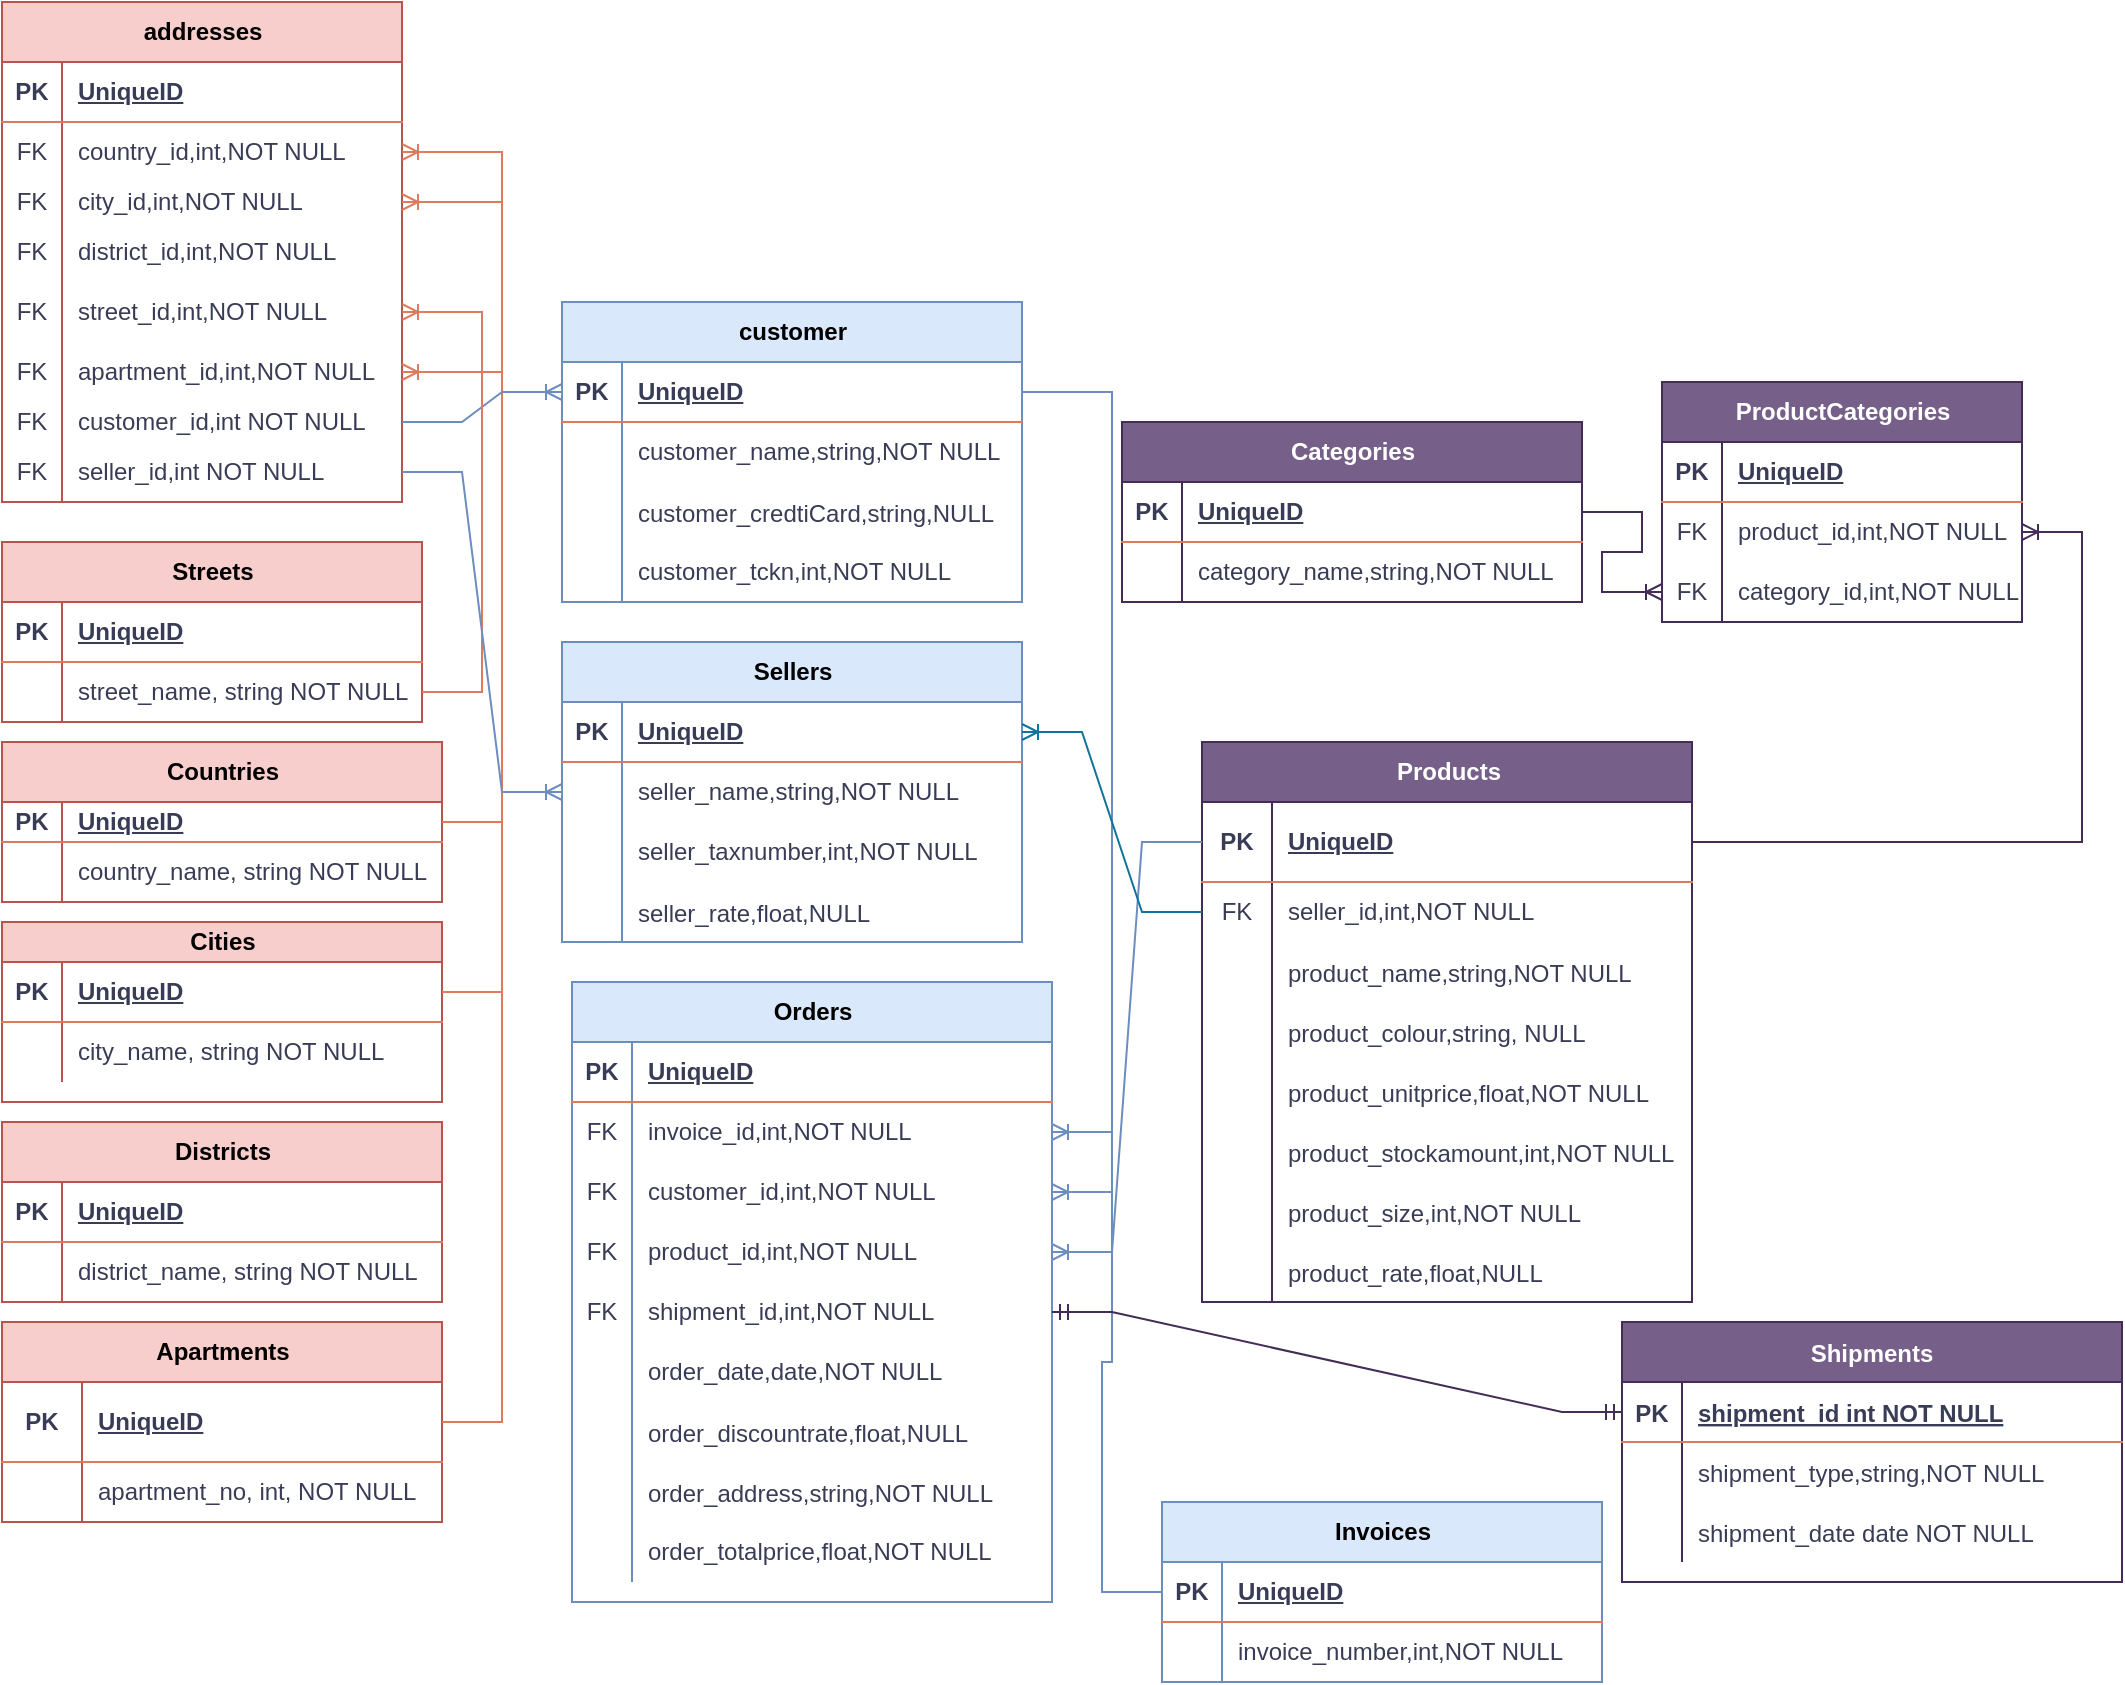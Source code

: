 <mxfile version="21.1.7" type="github">
  <diagram id="R2lEEEUBdFMjLlhIrx00" name="Page-1">
    <mxGraphModel dx="993" dy="581" grid="1" gridSize="10" guides="1" tooltips="1" connect="1" arrows="1" fold="1" page="1" pageScale="1" pageWidth="850" pageHeight="1100" math="0" shadow="0" extFonts="Permanent Marker^https://fonts.googleapis.com/css?family=Permanent+Marker">
      <root>
        <mxCell id="0" />
        <mxCell id="1" parent="0" />
        <mxCell id="C-vyLk0tnHw3VtMMgP7b-13" value="Shipments" style="shape=table;startSize=30;container=1;collapsible=1;childLayout=tableLayout;fixedRows=1;rowLines=0;fontStyle=1;align=center;resizeLast=1;labelBackgroundColor=none;fillColor=#76608a;strokeColor=#432D57;fontColor=#ffffff;" parent="1" vertex="1">
          <mxGeometry x="830" y="1000" width="250" height="130" as="geometry" />
        </mxCell>
        <mxCell id="C-vyLk0tnHw3VtMMgP7b-14" value="" style="shape=partialRectangle;collapsible=0;dropTarget=0;pointerEvents=0;fillColor=none;points=[[0,0.5],[1,0.5]];portConstraint=eastwest;top=0;left=0;right=0;bottom=1;labelBackgroundColor=none;strokeColor=#E07A5F;fontColor=#393C56;" parent="C-vyLk0tnHw3VtMMgP7b-13" vertex="1">
          <mxGeometry y="30" width="250" height="30" as="geometry" />
        </mxCell>
        <mxCell id="C-vyLk0tnHw3VtMMgP7b-15" value="PK" style="shape=partialRectangle;overflow=hidden;connectable=0;fillColor=none;top=0;left=0;bottom=0;right=0;fontStyle=1;labelBackgroundColor=none;strokeColor=#E07A5F;fontColor=#393C56;" parent="C-vyLk0tnHw3VtMMgP7b-14" vertex="1">
          <mxGeometry width="30" height="30" as="geometry">
            <mxRectangle width="30" height="30" as="alternateBounds" />
          </mxGeometry>
        </mxCell>
        <mxCell id="C-vyLk0tnHw3VtMMgP7b-16" value="shipment_id int NOT NULL " style="shape=partialRectangle;overflow=hidden;connectable=0;fillColor=none;top=0;left=0;bottom=0;right=0;align=left;spacingLeft=6;fontStyle=5;labelBackgroundColor=none;strokeColor=#E07A5F;fontColor=#393C56;" parent="C-vyLk0tnHw3VtMMgP7b-14" vertex="1">
          <mxGeometry x="30" width="220" height="30" as="geometry">
            <mxRectangle width="220" height="30" as="alternateBounds" />
          </mxGeometry>
        </mxCell>
        <mxCell id="C-vyLk0tnHw3VtMMgP7b-17" value="" style="shape=partialRectangle;collapsible=0;dropTarget=0;pointerEvents=0;fillColor=none;points=[[0,0.5],[1,0.5]];portConstraint=eastwest;top=0;left=0;right=0;bottom=0;labelBackgroundColor=none;strokeColor=#E07A5F;fontColor=#393C56;" parent="C-vyLk0tnHw3VtMMgP7b-13" vertex="1">
          <mxGeometry y="60" width="250" height="30" as="geometry" />
        </mxCell>
        <mxCell id="C-vyLk0tnHw3VtMMgP7b-18" value="" style="shape=partialRectangle;overflow=hidden;connectable=0;fillColor=none;top=0;left=0;bottom=0;right=0;labelBackgroundColor=none;strokeColor=#E07A5F;fontColor=#393C56;" parent="C-vyLk0tnHw3VtMMgP7b-17" vertex="1">
          <mxGeometry width="30" height="30" as="geometry">
            <mxRectangle width="30" height="30" as="alternateBounds" />
          </mxGeometry>
        </mxCell>
        <mxCell id="C-vyLk0tnHw3VtMMgP7b-19" value="shipment_type,string,NOT NULL" style="shape=partialRectangle;overflow=hidden;connectable=0;fillColor=none;top=0;left=0;bottom=0;right=0;align=left;spacingLeft=6;labelBackgroundColor=none;strokeColor=#E07A5F;fontColor=#393C56;" parent="C-vyLk0tnHw3VtMMgP7b-17" vertex="1">
          <mxGeometry x="30" width="220" height="30" as="geometry">
            <mxRectangle width="220" height="30" as="alternateBounds" />
          </mxGeometry>
        </mxCell>
        <mxCell id="C-vyLk0tnHw3VtMMgP7b-20" value="" style="shape=partialRectangle;collapsible=0;dropTarget=0;pointerEvents=0;fillColor=none;points=[[0,0.5],[1,0.5]];portConstraint=eastwest;top=0;left=0;right=0;bottom=0;labelBackgroundColor=none;strokeColor=#E07A5F;fontColor=#393C56;" parent="C-vyLk0tnHw3VtMMgP7b-13" vertex="1">
          <mxGeometry y="90" width="250" height="30" as="geometry" />
        </mxCell>
        <mxCell id="C-vyLk0tnHw3VtMMgP7b-21" value="" style="shape=partialRectangle;overflow=hidden;connectable=0;fillColor=none;top=0;left=0;bottom=0;right=0;labelBackgroundColor=none;strokeColor=#E07A5F;fontColor=#393C56;" parent="C-vyLk0tnHw3VtMMgP7b-20" vertex="1">
          <mxGeometry width="30" height="30" as="geometry">
            <mxRectangle width="30" height="30" as="alternateBounds" />
          </mxGeometry>
        </mxCell>
        <mxCell id="C-vyLk0tnHw3VtMMgP7b-22" value="shipment_date date NOT NULL" style="shape=partialRectangle;overflow=hidden;connectable=0;fillColor=none;top=0;left=0;bottom=0;right=0;align=left;spacingLeft=6;labelBackgroundColor=none;strokeColor=#E07A5F;fontColor=#393C56;" parent="C-vyLk0tnHw3VtMMgP7b-20" vertex="1">
          <mxGeometry x="30" width="220" height="30" as="geometry">
            <mxRectangle width="220" height="30" as="alternateBounds" />
          </mxGeometry>
        </mxCell>
        <mxCell id="cUfDCcywBEeF0KOsG4Uc-18" value="Categories" style="shape=table;startSize=30;container=1;collapsible=1;childLayout=tableLayout;fixedRows=1;rowLines=0;fontStyle=1;align=center;resizeLast=1;html=1;labelBackgroundColor=none;fillColor=#76608a;strokeColor=#432D57;fontColor=#ffffff;" vertex="1" parent="1">
          <mxGeometry x="580" y="550" width="230" height="90" as="geometry" />
        </mxCell>
        <mxCell id="cUfDCcywBEeF0KOsG4Uc-19" value="" style="shape=tableRow;horizontal=0;startSize=0;swimlaneHead=0;swimlaneBody=0;fillColor=none;collapsible=0;dropTarget=0;points=[[0,0.5],[1,0.5]];portConstraint=eastwest;top=0;left=0;right=0;bottom=1;labelBackgroundColor=none;strokeColor=#E07A5F;fontColor=#393C56;" vertex="1" parent="cUfDCcywBEeF0KOsG4Uc-18">
          <mxGeometry y="30" width="230" height="30" as="geometry" />
        </mxCell>
        <mxCell id="cUfDCcywBEeF0KOsG4Uc-20" value="PK" style="shape=partialRectangle;connectable=0;fillColor=none;top=0;left=0;bottom=0;right=0;fontStyle=1;overflow=hidden;whiteSpace=wrap;html=1;labelBackgroundColor=none;strokeColor=#E07A5F;fontColor=#393C56;" vertex="1" parent="cUfDCcywBEeF0KOsG4Uc-19">
          <mxGeometry width="30" height="30" as="geometry">
            <mxRectangle width="30" height="30" as="alternateBounds" />
          </mxGeometry>
        </mxCell>
        <mxCell id="cUfDCcywBEeF0KOsG4Uc-21" value="UniqueID" style="shape=partialRectangle;connectable=0;fillColor=none;top=0;left=0;bottom=0;right=0;align=left;spacingLeft=6;fontStyle=5;overflow=hidden;whiteSpace=wrap;html=1;labelBackgroundColor=none;strokeColor=#E07A5F;fontColor=#393C56;" vertex="1" parent="cUfDCcywBEeF0KOsG4Uc-19">
          <mxGeometry x="30" width="200" height="30" as="geometry">
            <mxRectangle width="200" height="30" as="alternateBounds" />
          </mxGeometry>
        </mxCell>
        <mxCell id="cUfDCcywBEeF0KOsG4Uc-22" value="" style="shape=tableRow;horizontal=0;startSize=0;swimlaneHead=0;swimlaneBody=0;fillColor=none;collapsible=0;dropTarget=0;points=[[0,0.5],[1,0.5]];portConstraint=eastwest;top=0;left=0;right=0;bottom=0;labelBackgroundColor=none;strokeColor=#E07A5F;fontColor=#393C56;" vertex="1" parent="cUfDCcywBEeF0KOsG4Uc-18">
          <mxGeometry y="60" width="230" height="30" as="geometry" />
        </mxCell>
        <mxCell id="cUfDCcywBEeF0KOsG4Uc-23" value="" style="shape=partialRectangle;connectable=0;fillColor=none;top=0;left=0;bottom=0;right=0;editable=1;overflow=hidden;whiteSpace=wrap;html=1;labelBackgroundColor=none;strokeColor=#E07A5F;fontColor=#393C56;" vertex="1" parent="cUfDCcywBEeF0KOsG4Uc-22">
          <mxGeometry width="30" height="30" as="geometry">
            <mxRectangle width="30" height="30" as="alternateBounds" />
          </mxGeometry>
        </mxCell>
        <mxCell id="cUfDCcywBEeF0KOsG4Uc-24" value="category_name,string,NOT NULL" style="shape=partialRectangle;connectable=0;fillColor=none;top=0;left=0;bottom=0;right=0;align=left;spacingLeft=6;overflow=hidden;whiteSpace=wrap;html=1;labelBackgroundColor=none;strokeColor=#E07A5F;fontColor=#393C56;" vertex="1" parent="cUfDCcywBEeF0KOsG4Uc-22">
          <mxGeometry x="30" width="200" height="30" as="geometry">
            <mxRectangle width="200" height="30" as="alternateBounds" />
          </mxGeometry>
        </mxCell>
        <mxCell id="cUfDCcywBEeF0KOsG4Uc-44" value="addresses" style="shape=table;startSize=30;container=1;collapsible=1;childLayout=tableLayout;fixedRows=1;rowLines=0;fontStyle=1;align=center;resizeLast=1;html=1;fillColor=#f8cecc;strokeColor=#b85450;labelBackgroundColor=none;" vertex="1" parent="1">
          <mxGeometry x="20" y="340" width="200" height="250" as="geometry" />
        </mxCell>
        <mxCell id="cUfDCcywBEeF0KOsG4Uc-45" value="" style="shape=tableRow;horizontal=0;startSize=0;swimlaneHead=0;swimlaneBody=0;fillColor=none;collapsible=0;dropTarget=0;points=[[0,0.5],[1,0.5]];portConstraint=eastwest;top=0;left=0;right=0;bottom=1;labelBackgroundColor=none;strokeColor=#E07A5F;fontColor=#393C56;" vertex="1" parent="cUfDCcywBEeF0KOsG4Uc-44">
          <mxGeometry y="30" width="200" height="30" as="geometry" />
        </mxCell>
        <mxCell id="cUfDCcywBEeF0KOsG4Uc-46" value="PK" style="shape=partialRectangle;connectable=0;fillColor=none;top=0;left=0;bottom=0;right=0;fontStyle=1;overflow=hidden;whiteSpace=wrap;html=1;labelBackgroundColor=none;strokeColor=#E07A5F;fontColor=#393C56;" vertex="1" parent="cUfDCcywBEeF0KOsG4Uc-45">
          <mxGeometry width="30" height="30" as="geometry">
            <mxRectangle width="30" height="30" as="alternateBounds" />
          </mxGeometry>
        </mxCell>
        <mxCell id="cUfDCcywBEeF0KOsG4Uc-47" value="UniqueID" style="shape=partialRectangle;connectable=0;fillColor=none;top=0;left=0;bottom=0;right=0;align=left;spacingLeft=6;fontStyle=5;overflow=hidden;whiteSpace=wrap;html=1;labelBackgroundColor=none;strokeColor=#E07A5F;fontColor=#393C56;" vertex="1" parent="cUfDCcywBEeF0KOsG4Uc-45">
          <mxGeometry x="30" width="170" height="30" as="geometry">
            <mxRectangle width="170" height="30" as="alternateBounds" />
          </mxGeometry>
        </mxCell>
        <mxCell id="cUfDCcywBEeF0KOsG4Uc-290" value="" style="shape=tableRow;horizontal=0;startSize=0;swimlaneHead=0;swimlaneBody=0;fillColor=none;collapsible=0;dropTarget=0;points=[[0,0.5],[1,0.5]];portConstraint=eastwest;top=0;left=0;right=0;bottom=0;labelBackgroundColor=none;strokeColor=#E07A5F;fontColor=#393C56;" vertex="1" parent="cUfDCcywBEeF0KOsG4Uc-44">
          <mxGeometry y="60" width="200" height="30" as="geometry" />
        </mxCell>
        <mxCell id="cUfDCcywBEeF0KOsG4Uc-291" value="FK" style="shape=partialRectangle;connectable=0;fillColor=none;top=0;left=0;bottom=0;right=0;fontStyle=0;overflow=hidden;whiteSpace=wrap;html=1;labelBackgroundColor=none;strokeColor=#E07A5F;fontColor=#393C56;" vertex="1" parent="cUfDCcywBEeF0KOsG4Uc-290">
          <mxGeometry width="30" height="30" as="geometry">
            <mxRectangle width="30" height="30" as="alternateBounds" />
          </mxGeometry>
        </mxCell>
        <mxCell id="cUfDCcywBEeF0KOsG4Uc-292" value="country_id,int,NOT NULL" style="shape=partialRectangle;connectable=0;fillColor=none;top=0;left=0;bottom=0;right=0;align=left;spacingLeft=6;fontStyle=0;overflow=hidden;whiteSpace=wrap;html=1;labelBackgroundColor=none;strokeColor=#E07A5F;fontColor=#393C56;" vertex="1" parent="cUfDCcywBEeF0KOsG4Uc-290">
          <mxGeometry x="30" width="170" height="30" as="geometry">
            <mxRectangle width="170" height="30" as="alternateBounds" />
          </mxGeometry>
        </mxCell>
        <mxCell id="cUfDCcywBEeF0KOsG4Uc-282" value="" style="shape=tableRow;horizontal=0;startSize=0;swimlaneHead=0;swimlaneBody=0;fillColor=none;collapsible=0;dropTarget=0;points=[[0,0.5],[1,0.5]];portConstraint=eastwest;top=0;left=0;right=0;bottom=0;labelBackgroundColor=none;strokeColor=#E07A5F;fontColor=#393C56;" vertex="1" parent="cUfDCcywBEeF0KOsG4Uc-44">
          <mxGeometry y="90" width="200" height="20" as="geometry" />
        </mxCell>
        <mxCell id="cUfDCcywBEeF0KOsG4Uc-283" value="FK" style="shape=partialRectangle;connectable=0;fillColor=none;top=0;left=0;bottom=0;right=0;fontStyle=0;overflow=hidden;whiteSpace=wrap;html=1;labelBackgroundColor=none;strokeColor=#E07A5F;fontColor=#393C56;" vertex="1" parent="cUfDCcywBEeF0KOsG4Uc-282">
          <mxGeometry width="30" height="20" as="geometry">
            <mxRectangle width="30" height="20" as="alternateBounds" />
          </mxGeometry>
        </mxCell>
        <mxCell id="cUfDCcywBEeF0KOsG4Uc-284" value="city_id,int,NOT NULL" style="shape=partialRectangle;connectable=0;fillColor=none;top=0;left=0;bottom=0;right=0;align=left;spacingLeft=6;fontStyle=0;overflow=hidden;whiteSpace=wrap;html=1;labelBackgroundColor=none;strokeColor=#E07A5F;fontColor=#393C56;" vertex="1" parent="cUfDCcywBEeF0KOsG4Uc-282">
          <mxGeometry x="30" width="170" height="20" as="geometry">
            <mxRectangle width="170" height="20" as="alternateBounds" />
          </mxGeometry>
        </mxCell>
        <mxCell id="cUfDCcywBEeF0KOsG4Uc-298" value="" style="shape=tableRow;horizontal=0;startSize=0;swimlaneHead=0;swimlaneBody=0;fillColor=none;collapsible=0;dropTarget=0;points=[[0,0.5],[1,0.5]];portConstraint=eastwest;top=0;left=0;right=0;bottom=0;labelBackgroundColor=none;strokeColor=#E07A5F;fontColor=#393C56;" vertex="1" parent="cUfDCcywBEeF0KOsG4Uc-44">
          <mxGeometry y="110" width="200" height="30" as="geometry" />
        </mxCell>
        <mxCell id="cUfDCcywBEeF0KOsG4Uc-299" value="FK" style="shape=partialRectangle;connectable=0;fillColor=none;top=0;left=0;bottom=0;right=0;fontStyle=0;overflow=hidden;whiteSpace=wrap;html=1;labelBackgroundColor=none;strokeColor=#E07A5F;fontColor=#393C56;" vertex="1" parent="cUfDCcywBEeF0KOsG4Uc-298">
          <mxGeometry width="30" height="30" as="geometry">
            <mxRectangle width="30" height="30" as="alternateBounds" />
          </mxGeometry>
        </mxCell>
        <mxCell id="cUfDCcywBEeF0KOsG4Uc-300" value="district_id,int,NOT NULL" style="shape=partialRectangle;connectable=0;fillColor=none;top=0;left=0;bottom=0;right=0;align=left;spacingLeft=6;fontStyle=0;overflow=hidden;whiteSpace=wrap;html=1;labelBackgroundColor=none;strokeColor=#E07A5F;fontColor=#393C56;" vertex="1" parent="cUfDCcywBEeF0KOsG4Uc-298">
          <mxGeometry x="30" width="170" height="30" as="geometry">
            <mxRectangle width="170" height="30" as="alternateBounds" />
          </mxGeometry>
        </mxCell>
        <mxCell id="cUfDCcywBEeF0KOsG4Uc-294" value="" style="shape=tableRow;horizontal=0;startSize=0;swimlaneHead=0;swimlaneBody=0;fillColor=none;collapsible=0;dropTarget=0;points=[[0,0.5],[1,0.5]];portConstraint=eastwest;top=0;left=0;right=0;bottom=0;labelBackgroundColor=none;strokeColor=#E07A5F;fontColor=#393C56;" vertex="1" parent="cUfDCcywBEeF0KOsG4Uc-44">
          <mxGeometry y="140" width="200" height="30" as="geometry" />
        </mxCell>
        <mxCell id="cUfDCcywBEeF0KOsG4Uc-295" value="FK" style="shape=partialRectangle;connectable=0;fillColor=none;top=0;left=0;bottom=0;right=0;fontStyle=0;overflow=hidden;whiteSpace=wrap;html=1;labelBackgroundColor=none;strokeColor=#E07A5F;fontColor=#393C56;" vertex="1" parent="cUfDCcywBEeF0KOsG4Uc-294">
          <mxGeometry width="30" height="30" as="geometry">
            <mxRectangle width="30" height="30" as="alternateBounds" />
          </mxGeometry>
        </mxCell>
        <mxCell id="cUfDCcywBEeF0KOsG4Uc-296" value="street_id,int,NOT NULL" style="shape=partialRectangle;connectable=0;fillColor=none;top=0;left=0;bottom=0;right=0;align=left;spacingLeft=6;fontStyle=0;overflow=hidden;whiteSpace=wrap;html=1;labelBackgroundColor=none;strokeColor=#E07A5F;fontColor=#393C56;" vertex="1" parent="cUfDCcywBEeF0KOsG4Uc-294">
          <mxGeometry x="30" width="170" height="30" as="geometry">
            <mxRectangle width="170" height="30" as="alternateBounds" />
          </mxGeometry>
        </mxCell>
        <mxCell id="cUfDCcywBEeF0KOsG4Uc-286" value="" style="shape=tableRow;horizontal=0;startSize=0;swimlaneHead=0;swimlaneBody=0;fillColor=none;collapsible=0;dropTarget=0;points=[[0,0.5],[1,0.5]];portConstraint=eastwest;top=0;left=0;right=0;bottom=0;labelBackgroundColor=none;strokeColor=#E07A5F;fontColor=#393C56;" vertex="1" parent="cUfDCcywBEeF0KOsG4Uc-44">
          <mxGeometry y="170" width="200" height="30" as="geometry" />
        </mxCell>
        <mxCell id="cUfDCcywBEeF0KOsG4Uc-287" value="FK" style="shape=partialRectangle;connectable=0;fillColor=none;top=0;left=0;bottom=0;right=0;fontStyle=0;overflow=hidden;whiteSpace=wrap;html=1;labelBackgroundColor=none;strokeColor=#E07A5F;fontColor=#393C56;" vertex="1" parent="cUfDCcywBEeF0KOsG4Uc-286">
          <mxGeometry width="30" height="30" as="geometry">
            <mxRectangle width="30" height="30" as="alternateBounds" />
          </mxGeometry>
        </mxCell>
        <mxCell id="cUfDCcywBEeF0KOsG4Uc-288" value="apartment_id,int,NOT NULL" style="shape=partialRectangle;connectable=0;fillColor=none;top=0;left=0;bottom=0;right=0;align=left;spacingLeft=6;fontStyle=0;overflow=hidden;whiteSpace=wrap;html=1;labelBackgroundColor=none;strokeColor=#E07A5F;fontColor=#393C56;" vertex="1" parent="cUfDCcywBEeF0KOsG4Uc-286">
          <mxGeometry x="30" width="170" height="30" as="geometry">
            <mxRectangle width="170" height="30" as="alternateBounds" />
          </mxGeometry>
        </mxCell>
        <mxCell id="cUfDCcywBEeF0KOsG4Uc-369" value="" style="shape=tableRow;horizontal=0;startSize=0;swimlaneHead=0;swimlaneBody=0;fillColor=none;collapsible=0;dropTarget=0;points=[[0,0.5],[1,0.5]];portConstraint=eastwest;top=0;left=0;right=0;bottom=0;labelBackgroundColor=none;strokeColor=#E07A5F;fontColor=#393C56;" vertex="1" parent="cUfDCcywBEeF0KOsG4Uc-44">
          <mxGeometry y="200" width="200" height="20" as="geometry" />
        </mxCell>
        <mxCell id="cUfDCcywBEeF0KOsG4Uc-370" value="FK" style="shape=partialRectangle;connectable=0;fillColor=none;top=0;left=0;bottom=0;right=0;fontStyle=0;overflow=hidden;whiteSpace=wrap;html=1;labelBackgroundColor=none;strokeColor=#E07A5F;fontColor=#393C56;" vertex="1" parent="cUfDCcywBEeF0KOsG4Uc-369">
          <mxGeometry width="30" height="20" as="geometry">
            <mxRectangle width="30" height="20" as="alternateBounds" />
          </mxGeometry>
        </mxCell>
        <mxCell id="cUfDCcywBEeF0KOsG4Uc-371" value="customer_id,int NOT NULL" style="shape=partialRectangle;connectable=0;fillColor=none;top=0;left=0;bottom=0;right=0;align=left;spacingLeft=6;fontStyle=0;overflow=hidden;whiteSpace=wrap;html=1;labelBackgroundColor=none;strokeColor=#E07A5F;fontColor=#393C56;" vertex="1" parent="cUfDCcywBEeF0KOsG4Uc-369">
          <mxGeometry x="30" width="170" height="20" as="geometry">
            <mxRectangle width="170" height="20" as="alternateBounds" />
          </mxGeometry>
        </mxCell>
        <mxCell id="cUfDCcywBEeF0KOsG4Uc-373" value="" style="shape=tableRow;horizontal=0;startSize=0;swimlaneHead=0;swimlaneBody=0;fillColor=none;collapsible=0;dropTarget=0;points=[[0,0.5],[1,0.5]];portConstraint=eastwest;top=0;left=0;right=0;bottom=0;labelBackgroundColor=none;strokeColor=#E07A5F;fontColor=#393C56;" vertex="1" parent="cUfDCcywBEeF0KOsG4Uc-44">
          <mxGeometry y="220" width="200" height="30" as="geometry" />
        </mxCell>
        <mxCell id="cUfDCcywBEeF0KOsG4Uc-374" value="FK" style="shape=partialRectangle;connectable=0;fillColor=none;top=0;left=0;bottom=0;right=0;fontStyle=0;overflow=hidden;whiteSpace=wrap;html=1;labelBackgroundColor=none;strokeColor=#E07A5F;fontColor=#393C56;" vertex="1" parent="cUfDCcywBEeF0KOsG4Uc-373">
          <mxGeometry width="30" height="30" as="geometry">
            <mxRectangle width="30" height="30" as="alternateBounds" />
          </mxGeometry>
        </mxCell>
        <mxCell id="cUfDCcywBEeF0KOsG4Uc-375" value="seller_id,int NOT NULL" style="shape=partialRectangle;connectable=0;fillColor=none;top=0;left=0;bottom=0;right=0;align=left;spacingLeft=6;fontStyle=0;overflow=hidden;whiteSpace=wrap;html=1;labelBackgroundColor=none;strokeColor=#E07A5F;fontColor=#393C56;" vertex="1" parent="cUfDCcywBEeF0KOsG4Uc-373">
          <mxGeometry x="30" width="170" height="30" as="geometry">
            <mxRectangle width="170" height="30" as="alternateBounds" />
          </mxGeometry>
        </mxCell>
        <mxCell id="cUfDCcywBEeF0KOsG4Uc-83" value="Products" style="shape=table;startSize=30;container=1;collapsible=1;childLayout=tableLayout;fixedRows=1;rowLines=0;fontStyle=1;align=center;resizeLast=1;html=1;labelBackgroundColor=none;fillColor=#76608a;strokeColor=#432D57;fontColor=#ffffff;" vertex="1" parent="1">
          <mxGeometry x="620" y="710" width="245" height="280" as="geometry" />
        </mxCell>
        <mxCell id="cUfDCcywBEeF0KOsG4Uc-84" value="" style="shape=tableRow;horizontal=0;startSize=0;swimlaneHead=0;swimlaneBody=0;fillColor=none;collapsible=0;dropTarget=0;points=[[0,0.5],[1,0.5]];portConstraint=eastwest;top=0;left=0;right=0;bottom=1;labelBackgroundColor=none;strokeColor=#E07A5F;fontColor=#393C56;" vertex="1" parent="cUfDCcywBEeF0KOsG4Uc-83">
          <mxGeometry y="30" width="245" height="40" as="geometry" />
        </mxCell>
        <mxCell id="cUfDCcywBEeF0KOsG4Uc-85" value="PK" style="shape=partialRectangle;connectable=0;fillColor=none;top=0;left=0;bottom=0;right=0;fontStyle=1;overflow=hidden;whiteSpace=wrap;html=1;labelBackgroundColor=none;strokeColor=#E07A5F;fontColor=#393C56;" vertex="1" parent="cUfDCcywBEeF0KOsG4Uc-84">
          <mxGeometry width="35" height="40" as="geometry">
            <mxRectangle width="35" height="40" as="alternateBounds" />
          </mxGeometry>
        </mxCell>
        <mxCell id="cUfDCcywBEeF0KOsG4Uc-86" value="UniqueID" style="shape=partialRectangle;connectable=0;fillColor=none;top=0;left=0;bottom=0;right=0;align=left;spacingLeft=6;fontStyle=5;overflow=hidden;whiteSpace=wrap;html=1;labelBackgroundColor=none;strokeColor=#E07A5F;fontColor=#393C56;" vertex="1" parent="cUfDCcywBEeF0KOsG4Uc-84">
          <mxGeometry x="35" width="210" height="40" as="geometry">
            <mxRectangle width="210" height="40" as="alternateBounds" />
          </mxGeometry>
        </mxCell>
        <mxCell id="cUfDCcywBEeF0KOsG4Uc-504" value="" style="shape=tableRow;horizontal=0;startSize=0;swimlaneHead=0;swimlaneBody=0;fillColor=none;collapsible=0;dropTarget=0;points=[[0,0.5],[1,0.5]];portConstraint=eastwest;top=0;left=0;right=0;bottom=0;labelBackgroundColor=none;strokeColor=#E07A5F;fontColor=#393C56;" vertex="1" parent="cUfDCcywBEeF0KOsG4Uc-83">
          <mxGeometry y="70" width="245" height="30" as="geometry" />
        </mxCell>
        <mxCell id="cUfDCcywBEeF0KOsG4Uc-505" value="FK" style="shape=partialRectangle;connectable=0;fillColor=none;top=0;left=0;bottom=0;right=0;fontStyle=0;overflow=hidden;whiteSpace=wrap;html=1;labelBackgroundColor=none;strokeColor=#E07A5F;fontColor=#393C56;" vertex="1" parent="cUfDCcywBEeF0KOsG4Uc-504">
          <mxGeometry width="35" height="30" as="geometry">
            <mxRectangle width="35" height="30" as="alternateBounds" />
          </mxGeometry>
        </mxCell>
        <mxCell id="cUfDCcywBEeF0KOsG4Uc-506" value="seller_id,int,NOT NULL" style="shape=partialRectangle;connectable=0;fillColor=none;top=0;left=0;bottom=0;right=0;align=left;spacingLeft=6;fontStyle=0;overflow=hidden;whiteSpace=wrap;html=1;labelBackgroundColor=none;strokeColor=#E07A5F;fontColor=#393C56;" vertex="1" parent="cUfDCcywBEeF0KOsG4Uc-504">
          <mxGeometry x="35" width="210" height="30" as="geometry">
            <mxRectangle width="210" height="30" as="alternateBounds" />
          </mxGeometry>
        </mxCell>
        <mxCell id="cUfDCcywBEeF0KOsG4Uc-392" value="" style="shape=tableRow;horizontal=0;startSize=0;swimlaneHead=0;swimlaneBody=0;fillColor=none;collapsible=0;dropTarget=0;points=[[0,0.5],[1,0.5]];portConstraint=eastwest;top=0;left=0;right=0;bottom=0;labelBackgroundColor=none;strokeColor=#E07A5F;fontColor=#393C56;" vertex="1" parent="cUfDCcywBEeF0KOsG4Uc-83">
          <mxGeometry y="100" width="245" height="30" as="geometry" />
        </mxCell>
        <mxCell id="cUfDCcywBEeF0KOsG4Uc-393" value="" style="shape=partialRectangle;connectable=0;fillColor=none;top=0;left=0;bottom=0;right=0;editable=1;overflow=hidden;labelBackgroundColor=none;strokeColor=#E07A5F;fontColor=#393C56;" vertex="1" parent="cUfDCcywBEeF0KOsG4Uc-392">
          <mxGeometry width="35" height="30" as="geometry">
            <mxRectangle width="35" height="30" as="alternateBounds" />
          </mxGeometry>
        </mxCell>
        <mxCell id="cUfDCcywBEeF0KOsG4Uc-394" value="product_name,string,NOT NULL" style="shape=partialRectangle;connectable=0;fillColor=none;top=0;left=0;bottom=0;right=0;align=left;spacingLeft=6;overflow=hidden;labelBackgroundColor=none;strokeColor=#E07A5F;fontColor=#393C56;" vertex="1" parent="cUfDCcywBEeF0KOsG4Uc-392">
          <mxGeometry x="35" width="210" height="30" as="geometry">
            <mxRectangle width="210" height="30" as="alternateBounds" />
          </mxGeometry>
        </mxCell>
        <mxCell id="cUfDCcywBEeF0KOsG4Uc-400" value="" style="shape=tableRow;horizontal=0;startSize=0;swimlaneHead=0;swimlaneBody=0;fillColor=none;collapsible=0;dropTarget=0;points=[[0,0.5],[1,0.5]];portConstraint=eastwest;top=0;left=0;right=0;bottom=0;labelBackgroundColor=none;strokeColor=#E07A5F;fontColor=#393C56;" vertex="1" parent="cUfDCcywBEeF0KOsG4Uc-83">
          <mxGeometry y="130" width="245" height="30" as="geometry" />
        </mxCell>
        <mxCell id="cUfDCcywBEeF0KOsG4Uc-401" value="" style="shape=partialRectangle;connectable=0;fillColor=none;top=0;left=0;bottom=0;right=0;editable=1;overflow=hidden;labelBackgroundColor=none;strokeColor=#E07A5F;fontColor=#393C56;" vertex="1" parent="cUfDCcywBEeF0KOsG4Uc-400">
          <mxGeometry width="35" height="30" as="geometry">
            <mxRectangle width="35" height="30" as="alternateBounds" />
          </mxGeometry>
        </mxCell>
        <mxCell id="cUfDCcywBEeF0KOsG4Uc-402" value="product_colour,string, NULL" style="shape=partialRectangle;connectable=0;fillColor=none;top=0;left=0;bottom=0;right=0;align=left;spacingLeft=6;overflow=hidden;labelBackgroundColor=none;strokeColor=#E07A5F;fontColor=#393C56;" vertex="1" parent="cUfDCcywBEeF0KOsG4Uc-400">
          <mxGeometry x="35" width="210" height="30" as="geometry">
            <mxRectangle width="210" height="30" as="alternateBounds" />
          </mxGeometry>
        </mxCell>
        <mxCell id="cUfDCcywBEeF0KOsG4Uc-404" value="" style="shape=tableRow;horizontal=0;startSize=0;swimlaneHead=0;swimlaneBody=0;fillColor=none;collapsible=0;dropTarget=0;points=[[0,0.5],[1,0.5]];portConstraint=eastwest;top=0;left=0;right=0;bottom=0;labelBackgroundColor=none;strokeColor=#E07A5F;fontColor=#393C56;" vertex="1" parent="cUfDCcywBEeF0KOsG4Uc-83">
          <mxGeometry y="160" width="245" height="30" as="geometry" />
        </mxCell>
        <mxCell id="cUfDCcywBEeF0KOsG4Uc-405" value="" style="shape=partialRectangle;connectable=0;fillColor=none;top=0;left=0;bottom=0;right=0;editable=1;overflow=hidden;labelBackgroundColor=none;strokeColor=#E07A5F;fontColor=#393C56;" vertex="1" parent="cUfDCcywBEeF0KOsG4Uc-404">
          <mxGeometry width="35" height="30" as="geometry">
            <mxRectangle width="35" height="30" as="alternateBounds" />
          </mxGeometry>
        </mxCell>
        <mxCell id="cUfDCcywBEeF0KOsG4Uc-406" value="product_unitprice,float,NOT NULL" style="shape=partialRectangle;connectable=0;fillColor=none;top=0;left=0;bottom=0;right=0;align=left;spacingLeft=6;overflow=hidden;labelBackgroundColor=none;strokeColor=#E07A5F;fontColor=#393C56;" vertex="1" parent="cUfDCcywBEeF0KOsG4Uc-404">
          <mxGeometry x="35" width="210" height="30" as="geometry">
            <mxRectangle width="210" height="30" as="alternateBounds" />
          </mxGeometry>
        </mxCell>
        <mxCell id="cUfDCcywBEeF0KOsG4Uc-412" value="" style="shape=tableRow;horizontal=0;startSize=0;swimlaneHead=0;swimlaneBody=0;fillColor=none;collapsible=0;dropTarget=0;points=[[0,0.5],[1,0.5]];portConstraint=eastwest;top=0;left=0;right=0;bottom=0;labelBackgroundColor=none;strokeColor=#E07A5F;fontColor=#393C56;" vertex="1" parent="cUfDCcywBEeF0KOsG4Uc-83">
          <mxGeometry y="190" width="245" height="30" as="geometry" />
        </mxCell>
        <mxCell id="cUfDCcywBEeF0KOsG4Uc-413" value="" style="shape=partialRectangle;connectable=0;fillColor=none;top=0;left=0;bottom=0;right=0;editable=1;overflow=hidden;labelBackgroundColor=none;strokeColor=#E07A5F;fontColor=#393C56;" vertex="1" parent="cUfDCcywBEeF0KOsG4Uc-412">
          <mxGeometry width="35" height="30" as="geometry">
            <mxRectangle width="35" height="30" as="alternateBounds" />
          </mxGeometry>
        </mxCell>
        <mxCell id="cUfDCcywBEeF0KOsG4Uc-414" value="product_stockamount,int,NOT NULL" style="shape=partialRectangle;connectable=0;fillColor=none;top=0;left=0;bottom=0;right=0;align=left;spacingLeft=6;overflow=hidden;labelBackgroundColor=none;strokeColor=#E07A5F;fontColor=#393C56;" vertex="1" parent="cUfDCcywBEeF0KOsG4Uc-412">
          <mxGeometry x="35" width="210" height="30" as="geometry">
            <mxRectangle width="210" height="30" as="alternateBounds" />
          </mxGeometry>
        </mxCell>
        <mxCell id="cUfDCcywBEeF0KOsG4Uc-396" value="" style="shape=tableRow;horizontal=0;startSize=0;swimlaneHead=0;swimlaneBody=0;fillColor=none;collapsible=0;dropTarget=0;points=[[0,0.5],[1,0.5]];portConstraint=eastwest;top=0;left=0;right=0;bottom=0;labelBackgroundColor=none;strokeColor=#E07A5F;fontColor=#393C56;" vertex="1" parent="cUfDCcywBEeF0KOsG4Uc-83">
          <mxGeometry y="220" width="245" height="30" as="geometry" />
        </mxCell>
        <mxCell id="cUfDCcywBEeF0KOsG4Uc-397" value="" style="shape=partialRectangle;connectable=0;fillColor=none;top=0;left=0;bottom=0;right=0;editable=1;overflow=hidden;labelBackgroundColor=none;strokeColor=#E07A5F;fontColor=#393C56;" vertex="1" parent="cUfDCcywBEeF0KOsG4Uc-396">
          <mxGeometry width="35" height="30" as="geometry">
            <mxRectangle width="35" height="30" as="alternateBounds" />
          </mxGeometry>
        </mxCell>
        <mxCell id="cUfDCcywBEeF0KOsG4Uc-398" value="product_size,int,NOT NULL" style="shape=partialRectangle;connectable=0;fillColor=none;top=0;left=0;bottom=0;right=0;align=left;spacingLeft=6;overflow=hidden;labelBackgroundColor=none;strokeColor=#E07A5F;fontColor=#393C56;" vertex="1" parent="cUfDCcywBEeF0KOsG4Uc-396">
          <mxGeometry x="35" width="210" height="30" as="geometry">
            <mxRectangle width="210" height="30" as="alternateBounds" />
          </mxGeometry>
        </mxCell>
        <mxCell id="cUfDCcywBEeF0KOsG4Uc-423" value="" style="shape=tableRow;horizontal=0;startSize=0;swimlaneHead=0;swimlaneBody=0;fillColor=none;collapsible=0;dropTarget=0;points=[[0,0.5],[1,0.5]];portConstraint=eastwest;top=0;left=0;right=0;bottom=0;labelBackgroundColor=none;strokeColor=#E07A5F;fontColor=#393C56;" vertex="1" parent="cUfDCcywBEeF0KOsG4Uc-83">
          <mxGeometry y="250" width="245" height="30" as="geometry" />
        </mxCell>
        <mxCell id="cUfDCcywBEeF0KOsG4Uc-424" value="" style="shape=partialRectangle;connectable=0;fillColor=none;top=0;left=0;bottom=0;right=0;editable=1;overflow=hidden;labelBackgroundColor=none;strokeColor=#E07A5F;fontColor=#393C56;" vertex="1" parent="cUfDCcywBEeF0KOsG4Uc-423">
          <mxGeometry width="35" height="30" as="geometry">
            <mxRectangle width="35" height="30" as="alternateBounds" />
          </mxGeometry>
        </mxCell>
        <mxCell id="cUfDCcywBEeF0KOsG4Uc-425" value="product_rate,float,NULL" style="shape=partialRectangle;connectable=0;fillColor=none;top=0;left=0;bottom=0;right=0;align=left;spacingLeft=6;overflow=hidden;labelBackgroundColor=none;strokeColor=#E07A5F;fontColor=#393C56;" vertex="1" parent="cUfDCcywBEeF0KOsG4Uc-423">
          <mxGeometry x="35" width="210" height="30" as="geometry">
            <mxRectangle width="210" height="30" as="alternateBounds" />
          </mxGeometry>
        </mxCell>
        <mxCell id="cUfDCcywBEeF0KOsG4Uc-135" value="Invoices" style="shape=table;startSize=30;container=1;collapsible=1;childLayout=tableLayout;fixedRows=1;rowLines=0;fontStyle=1;align=center;resizeLast=1;html=1;labelBackgroundColor=none;fillColor=#dae8fc;strokeColor=#6c8ebf;" vertex="1" parent="1">
          <mxGeometry x="600" y="1090" width="220" height="90" as="geometry" />
        </mxCell>
        <mxCell id="cUfDCcywBEeF0KOsG4Uc-136" value="" style="shape=tableRow;horizontal=0;startSize=0;swimlaneHead=0;swimlaneBody=0;fillColor=none;collapsible=0;dropTarget=0;points=[[0,0.5],[1,0.5]];portConstraint=eastwest;top=0;left=0;right=0;bottom=1;labelBackgroundColor=none;strokeColor=#E07A5F;fontColor=#393C56;" vertex="1" parent="cUfDCcywBEeF0KOsG4Uc-135">
          <mxGeometry y="30" width="220" height="30" as="geometry" />
        </mxCell>
        <mxCell id="cUfDCcywBEeF0KOsG4Uc-137" value="PK" style="shape=partialRectangle;connectable=0;fillColor=none;top=0;left=0;bottom=0;right=0;fontStyle=1;overflow=hidden;whiteSpace=wrap;html=1;labelBackgroundColor=none;strokeColor=#E07A5F;fontColor=#393C56;" vertex="1" parent="cUfDCcywBEeF0KOsG4Uc-136">
          <mxGeometry width="30" height="30" as="geometry">
            <mxRectangle width="30" height="30" as="alternateBounds" />
          </mxGeometry>
        </mxCell>
        <mxCell id="cUfDCcywBEeF0KOsG4Uc-138" value="UniqueID" style="shape=partialRectangle;connectable=0;fillColor=none;top=0;left=0;bottom=0;right=0;align=left;spacingLeft=6;fontStyle=5;overflow=hidden;whiteSpace=wrap;html=1;labelBackgroundColor=none;strokeColor=#E07A5F;fontColor=#393C56;" vertex="1" parent="cUfDCcywBEeF0KOsG4Uc-136">
          <mxGeometry x="30" width="190" height="30" as="geometry">
            <mxRectangle width="190" height="30" as="alternateBounds" />
          </mxGeometry>
        </mxCell>
        <mxCell id="cUfDCcywBEeF0KOsG4Uc-139" value="" style="shape=tableRow;horizontal=0;startSize=0;swimlaneHead=0;swimlaneBody=0;fillColor=none;collapsible=0;dropTarget=0;points=[[0,0.5],[1,0.5]];portConstraint=eastwest;top=0;left=0;right=0;bottom=0;labelBackgroundColor=none;strokeColor=#E07A5F;fontColor=#393C56;" vertex="1" parent="cUfDCcywBEeF0KOsG4Uc-135">
          <mxGeometry y="60" width="220" height="30" as="geometry" />
        </mxCell>
        <mxCell id="cUfDCcywBEeF0KOsG4Uc-140" value="" style="shape=partialRectangle;connectable=0;fillColor=none;top=0;left=0;bottom=0;right=0;editable=1;overflow=hidden;whiteSpace=wrap;html=1;labelBackgroundColor=none;strokeColor=#E07A5F;fontColor=#393C56;" vertex="1" parent="cUfDCcywBEeF0KOsG4Uc-139">
          <mxGeometry width="30" height="30" as="geometry">
            <mxRectangle width="30" height="30" as="alternateBounds" />
          </mxGeometry>
        </mxCell>
        <mxCell id="cUfDCcywBEeF0KOsG4Uc-141" value="invoice_number,int,NOT NULL" style="shape=partialRectangle;connectable=0;fillColor=none;top=0;left=0;bottom=0;right=0;align=left;spacingLeft=6;overflow=hidden;whiteSpace=wrap;html=1;labelBackgroundColor=none;strokeColor=#E07A5F;fontColor=#393C56;" vertex="1" parent="cUfDCcywBEeF0KOsG4Uc-139">
          <mxGeometry x="30" width="190" height="30" as="geometry">
            <mxRectangle width="190" height="30" as="alternateBounds" />
          </mxGeometry>
        </mxCell>
        <mxCell id="cUfDCcywBEeF0KOsG4Uc-174" value="Countries" style="shape=table;startSize=30;container=1;collapsible=1;childLayout=tableLayout;fixedRows=1;rowLines=0;fontStyle=1;align=center;resizeLast=1;html=1;fillColor=#f8cecc;strokeColor=#b85450;labelBackgroundColor=none;" vertex="1" parent="1">
          <mxGeometry x="20" y="710" width="220" height="80" as="geometry" />
        </mxCell>
        <mxCell id="cUfDCcywBEeF0KOsG4Uc-175" value="" style="shape=tableRow;horizontal=0;startSize=0;swimlaneHead=0;swimlaneBody=0;fillColor=none;collapsible=0;dropTarget=0;points=[[0,0.5],[1,0.5]];portConstraint=eastwest;top=0;left=0;right=0;bottom=1;labelBackgroundColor=none;strokeColor=#E07A5F;fontColor=#393C56;" vertex="1" parent="cUfDCcywBEeF0KOsG4Uc-174">
          <mxGeometry y="30" width="220" height="20" as="geometry" />
        </mxCell>
        <mxCell id="cUfDCcywBEeF0KOsG4Uc-176" value="PK" style="shape=partialRectangle;connectable=0;fillColor=none;top=0;left=0;bottom=0;right=0;fontStyle=1;overflow=hidden;whiteSpace=wrap;html=1;labelBackgroundColor=none;strokeColor=#E07A5F;fontColor=#393C56;" vertex="1" parent="cUfDCcywBEeF0KOsG4Uc-175">
          <mxGeometry width="30" height="20" as="geometry">
            <mxRectangle width="30" height="20" as="alternateBounds" />
          </mxGeometry>
        </mxCell>
        <mxCell id="cUfDCcywBEeF0KOsG4Uc-177" value="UniqueID" style="shape=partialRectangle;connectable=0;fillColor=none;top=0;left=0;bottom=0;right=0;align=left;spacingLeft=6;fontStyle=5;overflow=hidden;whiteSpace=wrap;html=1;labelBackgroundColor=none;strokeColor=#E07A5F;fontColor=#393C56;" vertex="1" parent="cUfDCcywBEeF0KOsG4Uc-175">
          <mxGeometry x="30" width="190" height="20" as="geometry">
            <mxRectangle width="190" height="20" as="alternateBounds" />
          </mxGeometry>
        </mxCell>
        <mxCell id="cUfDCcywBEeF0KOsG4Uc-178" value="" style="shape=tableRow;horizontal=0;startSize=0;swimlaneHead=0;swimlaneBody=0;fillColor=none;collapsible=0;dropTarget=0;points=[[0,0.5],[1,0.5]];portConstraint=eastwest;top=0;left=0;right=0;bottom=0;labelBackgroundColor=none;strokeColor=#E07A5F;fontColor=#393C56;" vertex="1" parent="cUfDCcywBEeF0KOsG4Uc-174">
          <mxGeometry y="50" width="220" height="30" as="geometry" />
        </mxCell>
        <mxCell id="cUfDCcywBEeF0KOsG4Uc-179" value="" style="shape=partialRectangle;connectable=0;fillColor=none;top=0;left=0;bottom=0;right=0;editable=1;overflow=hidden;whiteSpace=wrap;html=1;labelBackgroundColor=none;strokeColor=#E07A5F;fontColor=#393C56;" vertex="1" parent="cUfDCcywBEeF0KOsG4Uc-178">
          <mxGeometry width="30" height="30" as="geometry">
            <mxRectangle width="30" height="30" as="alternateBounds" />
          </mxGeometry>
        </mxCell>
        <mxCell id="cUfDCcywBEeF0KOsG4Uc-180" value="country_name, string NOT NULL" style="shape=partialRectangle;connectable=0;fillColor=none;top=0;left=0;bottom=0;right=0;align=left;spacingLeft=6;overflow=hidden;whiteSpace=wrap;html=1;labelBackgroundColor=none;strokeColor=#E07A5F;fontColor=#393C56;" vertex="1" parent="cUfDCcywBEeF0KOsG4Uc-178">
          <mxGeometry x="30" width="190" height="30" as="geometry">
            <mxRectangle width="190" height="30" as="alternateBounds" />
          </mxGeometry>
        </mxCell>
        <mxCell id="cUfDCcywBEeF0KOsG4Uc-187" value="Cities" style="shape=table;startSize=20;container=1;collapsible=1;childLayout=tableLayout;fixedRows=1;rowLines=0;fontStyle=1;align=center;resizeLast=1;html=1;fillColor=#f8cecc;strokeColor=#b85450;labelBackgroundColor=none;" vertex="1" parent="1">
          <mxGeometry x="20" y="800" width="220" height="90" as="geometry" />
        </mxCell>
        <mxCell id="cUfDCcywBEeF0KOsG4Uc-188" value="" style="shape=tableRow;horizontal=0;startSize=0;swimlaneHead=0;swimlaneBody=0;fillColor=none;collapsible=0;dropTarget=0;points=[[0,0.5],[1,0.5]];portConstraint=eastwest;top=0;left=0;right=0;bottom=1;labelBackgroundColor=none;strokeColor=#E07A5F;fontColor=#393C56;" vertex="1" parent="cUfDCcywBEeF0KOsG4Uc-187">
          <mxGeometry y="20" width="220" height="30" as="geometry" />
        </mxCell>
        <mxCell id="cUfDCcywBEeF0KOsG4Uc-189" value="PK" style="shape=partialRectangle;connectable=0;fillColor=none;top=0;left=0;bottom=0;right=0;fontStyle=1;overflow=hidden;whiteSpace=wrap;html=1;labelBackgroundColor=none;strokeColor=#E07A5F;fontColor=#393C56;" vertex="1" parent="cUfDCcywBEeF0KOsG4Uc-188">
          <mxGeometry width="30" height="30" as="geometry">
            <mxRectangle width="30" height="30" as="alternateBounds" />
          </mxGeometry>
        </mxCell>
        <mxCell id="cUfDCcywBEeF0KOsG4Uc-190" value="UniqueID" style="shape=partialRectangle;connectable=0;fillColor=none;top=0;left=0;bottom=0;right=0;align=left;spacingLeft=6;fontStyle=5;overflow=hidden;whiteSpace=wrap;html=1;labelBackgroundColor=none;strokeColor=#E07A5F;fontColor=#393C56;" vertex="1" parent="cUfDCcywBEeF0KOsG4Uc-188">
          <mxGeometry x="30" width="190" height="30" as="geometry">
            <mxRectangle width="190" height="30" as="alternateBounds" />
          </mxGeometry>
        </mxCell>
        <mxCell id="cUfDCcywBEeF0KOsG4Uc-191" value="" style="shape=tableRow;horizontal=0;startSize=0;swimlaneHead=0;swimlaneBody=0;fillColor=none;collapsible=0;dropTarget=0;points=[[0,0.5],[1,0.5]];portConstraint=eastwest;top=0;left=0;right=0;bottom=0;labelBackgroundColor=none;strokeColor=#E07A5F;fontColor=#393C56;" vertex="1" parent="cUfDCcywBEeF0KOsG4Uc-187">
          <mxGeometry y="50" width="220" height="30" as="geometry" />
        </mxCell>
        <mxCell id="cUfDCcywBEeF0KOsG4Uc-192" value="" style="shape=partialRectangle;connectable=0;fillColor=none;top=0;left=0;bottom=0;right=0;editable=1;overflow=hidden;whiteSpace=wrap;html=1;labelBackgroundColor=none;strokeColor=#E07A5F;fontColor=#393C56;" vertex="1" parent="cUfDCcywBEeF0KOsG4Uc-191">
          <mxGeometry width="30" height="30" as="geometry">
            <mxRectangle width="30" height="30" as="alternateBounds" />
          </mxGeometry>
        </mxCell>
        <mxCell id="cUfDCcywBEeF0KOsG4Uc-193" value="city_name, string NOT NULL" style="shape=partialRectangle;connectable=0;fillColor=none;top=0;left=0;bottom=0;right=0;align=left;spacingLeft=6;overflow=hidden;whiteSpace=wrap;html=1;labelBackgroundColor=none;strokeColor=#E07A5F;fontColor=#393C56;" vertex="1" parent="cUfDCcywBEeF0KOsG4Uc-191">
          <mxGeometry x="30" width="190" height="30" as="geometry">
            <mxRectangle width="190" height="30" as="alternateBounds" />
          </mxGeometry>
        </mxCell>
        <mxCell id="cUfDCcywBEeF0KOsG4Uc-200" value="Districts" style="shape=table;startSize=30;container=1;collapsible=1;childLayout=tableLayout;fixedRows=1;rowLines=0;fontStyle=1;align=center;resizeLast=1;html=1;fillColor=#f8cecc;strokeColor=#b85450;labelBackgroundColor=none;" vertex="1" parent="1">
          <mxGeometry x="20" y="900" width="220" height="90" as="geometry" />
        </mxCell>
        <mxCell id="cUfDCcywBEeF0KOsG4Uc-201" value="" style="shape=tableRow;horizontal=0;startSize=0;swimlaneHead=0;swimlaneBody=0;fillColor=none;collapsible=0;dropTarget=0;points=[[0,0.5],[1,0.5]];portConstraint=eastwest;top=0;left=0;right=0;bottom=1;labelBackgroundColor=none;strokeColor=#E07A5F;fontColor=#393C56;" vertex="1" parent="cUfDCcywBEeF0KOsG4Uc-200">
          <mxGeometry y="30" width="220" height="30" as="geometry" />
        </mxCell>
        <mxCell id="cUfDCcywBEeF0KOsG4Uc-202" value="PK" style="shape=partialRectangle;connectable=0;fillColor=none;top=0;left=0;bottom=0;right=0;fontStyle=1;overflow=hidden;whiteSpace=wrap;html=1;labelBackgroundColor=none;strokeColor=#E07A5F;fontColor=#393C56;" vertex="1" parent="cUfDCcywBEeF0KOsG4Uc-201">
          <mxGeometry width="30" height="30" as="geometry">
            <mxRectangle width="30" height="30" as="alternateBounds" />
          </mxGeometry>
        </mxCell>
        <mxCell id="cUfDCcywBEeF0KOsG4Uc-203" value="UniqueID" style="shape=partialRectangle;connectable=0;fillColor=none;top=0;left=0;bottom=0;right=0;align=left;spacingLeft=6;fontStyle=5;overflow=hidden;whiteSpace=wrap;html=1;labelBackgroundColor=none;strokeColor=#E07A5F;fontColor=#393C56;" vertex="1" parent="cUfDCcywBEeF0KOsG4Uc-201">
          <mxGeometry x="30" width="190" height="30" as="geometry">
            <mxRectangle width="190" height="30" as="alternateBounds" />
          </mxGeometry>
        </mxCell>
        <mxCell id="cUfDCcywBEeF0KOsG4Uc-204" value="" style="shape=tableRow;horizontal=0;startSize=0;swimlaneHead=0;swimlaneBody=0;fillColor=none;collapsible=0;dropTarget=0;points=[[0,0.5],[1,0.5]];portConstraint=eastwest;top=0;left=0;right=0;bottom=0;labelBackgroundColor=none;strokeColor=#E07A5F;fontColor=#393C56;" vertex="1" parent="cUfDCcywBEeF0KOsG4Uc-200">
          <mxGeometry y="60" width="220" height="30" as="geometry" />
        </mxCell>
        <mxCell id="cUfDCcywBEeF0KOsG4Uc-205" value="" style="shape=partialRectangle;connectable=0;fillColor=none;top=0;left=0;bottom=0;right=0;editable=1;overflow=hidden;whiteSpace=wrap;html=1;labelBackgroundColor=none;strokeColor=#E07A5F;fontColor=#393C56;" vertex="1" parent="cUfDCcywBEeF0KOsG4Uc-204">
          <mxGeometry width="30" height="30" as="geometry">
            <mxRectangle width="30" height="30" as="alternateBounds" />
          </mxGeometry>
        </mxCell>
        <mxCell id="cUfDCcywBEeF0KOsG4Uc-206" value="district_name, string NOT NULL" style="shape=partialRectangle;connectable=0;fillColor=none;top=0;left=0;bottom=0;right=0;align=left;spacingLeft=6;overflow=hidden;whiteSpace=wrap;html=1;labelBackgroundColor=none;strokeColor=#E07A5F;fontColor=#393C56;" vertex="1" parent="cUfDCcywBEeF0KOsG4Uc-204">
          <mxGeometry x="30" width="190" height="30" as="geometry">
            <mxRectangle width="190" height="30" as="alternateBounds" />
          </mxGeometry>
        </mxCell>
        <mxCell id="cUfDCcywBEeF0KOsG4Uc-214" value="Streets" style="shape=table;startSize=30;container=1;collapsible=1;childLayout=tableLayout;fixedRows=1;rowLines=0;fontStyle=1;align=center;resizeLast=1;html=1;fillColor=#f8cecc;strokeColor=#b85450;labelBackgroundColor=none;" vertex="1" parent="1">
          <mxGeometry x="20" y="610" width="210" height="90" as="geometry" />
        </mxCell>
        <mxCell id="cUfDCcywBEeF0KOsG4Uc-215" value="" style="shape=tableRow;horizontal=0;startSize=0;swimlaneHead=0;swimlaneBody=0;fillColor=none;collapsible=0;dropTarget=0;points=[[0,0.5],[1,0.5]];portConstraint=eastwest;top=0;left=0;right=0;bottom=1;labelBackgroundColor=none;strokeColor=#E07A5F;fontColor=#393C56;" vertex="1" parent="cUfDCcywBEeF0KOsG4Uc-214">
          <mxGeometry y="30" width="210" height="30" as="geometry" />
        </mxCell>
        <mxCell id="cUfDCcywBEeF0KOsG4Uc-216" value="PK" style="shape=partialRectangle;connectable=0;fillColor=none;top=0;left=0;bottom=0;right=0;fontStyle=1;overflow=hidden;whiteSpace=wrap;html=1;labelBackgroundColor=none;strokeColor=#E07A5F;fontColor=#393C56;" vertex="1" parent="cUfDCcywBEeF0KOsG4Uc-215">
          <mxGeometry width="30" height="30" as="geometry">
            <mxRectangle width="30" height="30" as="alternateBounds" />
          </mxGeometry>
        </mxCell>
        <mxCell id="cUfDCcywBEeF0KOsG4Uc-217" value="UniqueID" style="shape=partialRectangle;connectable=0;fillColor=none;top=0;left=0;bottom=0;right=0;align=left;spacingLeft=6;fontStyle=5;overflow=hidden;whiteSpace=wrap;html=1;labelBackgroundColor=none;strokeColor=#E07A5F;fontColor=#393C56;" vertex="1" parent="cUfDCcywBEeF0KOsG4Uc-215">
          <mxGeometry x="30" width="180" height="30" as="geometry">
            <mxRectangle width="180" height="30" as="alternateBounds" />
          </mxGeometry>
        </mxCell>
        <mxCell id="cUfDCcywBEeF0KOsG4Uc-218" value="" style="shape=tableRow;horizontal=0;startSize=0;swimlaneHead=0;swimlaneBody=0;fillColor=none;collapsible=0;dropTarget=0;points=[[0,0.5],[1,0.5]];portConstraint=eastwest;top=0;left=0;right=0;bottom=0;labelBackgroundColor=none;strokeColor=#E07A5F;fontColor=#393C56;" vertex="1" parent="cUfDCcywBEeF0KOsG4Uc-214">
          <mxGeometry y="60" width="210" height="30" as="geometry" />
        </mxCell>
        <mxCell id="cUfDCcywBEeF0KOsG4Uc-219" value="" style="shape=partialRectangle;connectable=0;fillColor=none;top=0;left=0;bottom=0;right=0;editable=1;overflow=hidden;whiteSpace=wrap;html=1;labelBackgroundColor=none;strokeColor=#E07A5F;fontColor=#393C56;" vertex="1" parent="cUfDCcywBEeF0KOsG4Uc-218">
          <mxGeometry width="30" height="30" as="geometry">
            <mxRectangle width="30" height="30" as="alternateBounds" />
          </mxGeometry>
        </mxCell>
        <mxCell id="cUfDCcywBEeF0KOsG4Uc-220" value="street_name, string NOT NULL" style="shape=partialRectangle;connectable=0;fillColor=none;top=0;left=0;bottom=0;right=0;align=left;spacingLeft=6;overflow=hidden;whiteSpace=wrap;html=1;labelBackgroundColor=none;strokeColor=#E07A5F;fontColor=#393C56;" vertex="1" parent="cUfDCcywBEeF0KOsG4Uc-218">
          <mxGeometry x="30" width="180" height="30" as="geometry">
            <mxRectangle width="180" height="30" as="alternateBounds" />
          </mxGeometry>
        </mxCell>
        <mxCell id="cUfDCcywBEeF0KOsG4Uc-240" value="Apartments" style="shape=table;startSize=30;container=1;collapsible=1;childLayout=tableLayout;fixedRows=1;rowLines=0;fontStyle=1;align=center;resizeLast=1;html=1;fillColor=#f8cecc;strokeColor=#b85450;labelBackgroundColor=none;" vertex="1" parent="1">
          <mxGeometry x="20" y="1000" width="220" height="100" as="geometry" />
        </mxCell>
        <mxCell id="cUfDCcywBEeF0KOsG4Uc-241" value="" style="shape=tableRow;horizontal=0;startSize=0;swimlaneHead=0;swimlaneBody=0;fillColor=none;collapsible=0;dropTarget=0;points=[[0,0.5],[1,0.5]];portConstraint=eastwest;top=0;left=0;right=0;bottom=1;labelBackgroundColor=none;strokeColor=#E07A5F;fontColor=#393C56;" vertex="1" parent="cUfDCcywBEeF0KOsG4Uc-240">
          <mxGeometry y="30" width="220" height="40" as="geometry" />
        </mxCell>
        <mxCell id="cUfDCcywBEeF0KOsG4Uc-242" value="PK" style="shape=partialRectangle;connectable=0;fillColor=none;top=0;left=0;bottom=0;right=0;fontStyle=1;overflow=hidden;whiteSpace=wrap;html=1;labelBackgroundColor=none;strokeColor=#E07A5F;fontColor=#393C56;" vertex="1" parent="cUfDCcywBEeF0KOsG4Uc-241">
          <mxGeometry width="40" height="40" as="geometry">
            <mxRectangle width="40" height="40" as="alternateBounds" />
          </mxGeometry>
        </mxCell>
        <mxCell id="cUfDCcywBEeF0KOsG4Uc-243" value="UniqueID" style="shape=partialRectangle;connectable=0;fillColor=none;top=0;left=0;bottom=0;right=0;align=left;spacingLeft=6;fontStyle=5;overflow=hidden;whiteSpace=wrap;html=1;labelBackgroundColor=none;strokeColor=#E07A5F;fontColor=#393C56;" vertex="1" parent="cUfDCcywBEeF0KOsG4Uc-241">
          <mxGeometry x="40" width="180" height="40" as="geometry">
            <mxRectangle width="180" height="40" as="alternateBounds" />
          </mxGeometry>
        </mxCell>
        <mxCell id="cUfDCcywBEeF0KOsG4Uc-244" value="" style="shape=tableRow;horizontal=0;startSize=0;swimlaneHead=0;swimlaneBody=0;fillColor=none;collapsible=0;dropTarget=0;points=[[0,0.5],[1,0.5]];portConstraint=eastwest;top=0;left=0;right=0;bottom=0;labelBackgroundColor=none;strokeColor=#E07A5F;fontColor=#393C56;" vertex="1" parent="cUfDCcywBEeF0KOsG4Uc-240">
          <mxGeometry y="70" width="220" height="30" as="geometry" />
        </mxCell>
        <mxCell id="cUfDCcywBEeF0KOsG4Uc-245" value="" style="shape=partialRectangle;connectable=0;fillColor=none;top=0;left=0;bottom=0;right=0;editable=1;overflow=hidden;whiteSpace=wrap;html=1;labelBackgroundColor=none;strokeColor=#E07A5F;fontColor=#393C56;" vertex="1" parent="cUfDCcywBEeF0KOsG4Uc-244">
          <mxGeometry width="40" height="30" as="geometry">
            <mxRectangle width="40" height="30" as="alternateBounds" />
          </mxGeometry>
        </mxCell>
        <mxCell id="cUfDCcywBEeF0KOsG4Uc-246" value="apartment_no, int, NOT NULL" style="shape=partialRectangle;connectable=0;fillColor=none;top=0;left=0;bottom=0;right=0;align=left;spacingLeft=6;overflow=hidden;whiteSpace=wrap;html=1;labelBackgroundColor=none;strokeColor=#E07A5F;fontColor=#393C56;" vertex="1" parent="cUfDCcywBEeF0KOsG4Uc-244">
          <mxGeometry x="40" width="180" height="30" as="geometry">
            <mxRectangle width="180" height="30" as="alternateBounds" />
          </mxGeometry>
        </mxCell>
        <mxCell id="cUfDCcywBEeF0KOsG4Uc-302" value="" style="edgeStyle=entityRelationEdgeStyle;fontSize=12;html=1;endArrow=ERoneToMany;rounded=0;labelBackgroundColor=none;strokeColor=#E07A5F;fontColor=default;" edge="1" parent="1" source="cUfDCcywBEeF0KOsG4Uc-175" target="cUfDCcywBEeF0KOsG4Uc-290">
          <mxGeometry width="100" height="100" relative="1" as="geometry">
            <mxPoint x="440" y="880" as="sourcePoint" />
            <mxPoint x="540" y="780" as="targetPoint" />
          </mxGeometry>
        </mxCell>
        <mxCell id="cUfDCcywBEeF0KOsG4Uc-303" value="" style="edgeStyle=entityRelationEdgeStyle;fontSize=12;html=1;endArrow=ERoneToMany;rounded=0;labelBackgroundColor=none;strokeColor=#E07A5F;fontColor=default;" edge="1" parent="1" source="cUfDCcywBEeF0KOsG4Uc-188" target="cUfDCcywBEeF0KOsG4Uc-282">
          <mxGeometry width="100" height="100" relative="1" as="geometry">
            <mxPoint x="440" y="920" as="sourcePoint" />
            <mxPoint x="480" y="950" as="targetPoint" />
          </mxGeometry>
        </mxCell>
        <mxCell id="cUfDCcywBEeF0KOsG4Uc-304" value="" style="edgeStyle=entityRelationEdgeStyle;fontSize=12;html=1;endArrow=ERoneToMany;rounded=0;labelBackgroundColor=none;strokeColor=#E07A5F;fontColor=default;" edge="1" parent="1" source="cUfDCcywBEeF0KOsG4Uc-241" target="cUfDCcywBEeF0KOsG4Uc-286">
          <mxGeometry width="100" height="100" relative="1" as="geometry">
            <mxPoint x="215" y="990" as="sourcePoint" />
            <mxPoint x="310" y="890" as="targetPoint" />
          </mxGeometry>
        </mxCell>
        <mxCell id="cUfDCcywBEeF0KOsG4Uc-325" value="customer" style="shape=table;startSize=30;container=1;collapsible=1;childLayout=tableLayout;fixedRows=1;rowLines=0;fontStyle=1;align=center;resizeLast=1;html=1;fillColor=#dae8fc;strokeColor=#6c8ebf;labelBackgroundColor=none;" vertex="1" parent="1">
          <mxGeometry x="300" y="490" width="230" height="150" as="geometry" />
        </mxCell>
        <mxCell id="cUfDCcywBEeF0KOsG4Uc-326" value="" style="shape=tableRow;horizontal=0;startSize=0;swimlaneHead=0;swimlaneBody=0;fillColor=none;collapsible=0;dropTarget=0;points=[[0,0.5],[1,0.5]];portConstraint=eastwest;top=0;left=0;right=0;bottom=1;labelBackgroundColor=none;strokeColor=#E07A5F;fontColor=#393C56;" vertex="1" parent="cUfDCcywBEeF0KOsG4Uc-325">
          <mxGeometry y="30" width="230" height="30" as="geometry" />
        </mxCell>
        <mxCell id="cUfDCcywBEeF0KOsG4Uc-327" value="PK" style="shape=partialRectangle;connectable=0;fillColor=none;top=0;left=0;bottom=0;right=0;fontStyle=1;overflow=hidden;whiteSpace=wrap;html=1;labelBackgroundColor=none;strokeColor=#E07A5F;fontColor=#393C56;" vertex="1" parent="cUfDCcywBEeF0KOsG4Uc-326">
          <mxGeometry width="30" height="30" as="geometry">
            <mxRectangle width="30" height="30" as="alternateBounds" />
          </mxGeometry>
        </mxCell>
        <mxCell id="cUfDCcywBEeF0KOsG4Uc-328" value="UniqueID" style="shape=partialRectangle;connectable=0;fillColor=none;top=0;left=0;bottom=0;right=0;align=left;spacingLeft=6;fontStyle=5;overflow=hidden;whiteSpace=wrap;html=1;labelBackgroundColor=none;strokeColor=#E07A5F;fontColor=#393C56;" vertex="1" parent="cUfDCcywBEeF0KOsG4Uc-326">
          <mxGeometry x="30" width="200" height="30" as="geometry">
            <mxRectangle width="200" height="30" as="alternateBounds" />
          </mxGeometry>
        </mxCell>
        <mxCell id="cUfDCcywBEeF0KOsG4Uc-332" value="" style="shape=tableRow;horizontal=0;startSize=0;swimlaneHead=0;swimlaneBody=0;fillColor=none;collapsible=0;dropTarget=0;points=[[0,0.5],[1,0.5]];portConstraint=eastwest;top=0;left=0;right=0;bottom=0;labelBackgroundColor=none;strokeColor=#E07A5F;fontColor=#393C56;" vertex="1" parent="cUfDCcywBEeF0KOsG4Uc-325">
          <mxGeometry y="60" width="230" height="30" as="geometry" />
        </mxCell>
        <mxCell id="cUfDCcywBEeF0KOsG4Uc-333" value="" style="shape=partialRectangle;connectable=0;fillColor=none;top=0;left=0;bottom=0;right=0;editable=1;overflow=hidden;whiteSpace=wrap;html=1;labelBackgroundColor=none;strokeColor=#E07A5F;fontColor=#393C56;" vertex="1" parent="cUfDCcywBEeF0KOsG4Uc-332">
          <mxGeometry width="30" height="30" as="geometry">
            <mxRectangle width="30" height="30" as="alternateBounds" />
          </mxGeometry>
        </mxCell>
        <mxCell id="cUfDCcywBEeF0KOsG4Uc-334" value="customer_name,string,NOT NULL" style="shape=partialRectangle;connectable=0;fillColor=none;top=0;left=0;bottom=0;right=0;align=left;spacingLeft=6;overflow=hidden;whiteSpace=wrap;html=1;labelBackgroundColor=none;strokeColor=#E07A5F;fontColor=#393C56;" vertex="1" parent="cUfDCcywBEeF0KOsG4Uc-332">
          <mxGeometry x="30" width="200" height="30" as="geometry">
            <mxRectangle width="200" height="30" as="alternateBounds" />
          </mxGeometry>
        </mxCell>
        <mxCell id="cUfDCcywBEeF0KOsG4Uc-500" value="" style="shape=tableRow;horizontal=0;startSize=0;swimlaneHead=0;swimlaneBody=0;fillColor=none;collapsible=0;dropTarget=0;points=[[0,0.5],[1,0.5]];portConstraint=eastwest;top=0;left=0;right=0;bottom=0;labelBackgroundColor=none;strokeColor=#E07A5F;fontColor=#393C56;" vertex="1" parent="cUfDCcywBEeF0KOsG4Uc-325">
          <mxGeometry y="90" width="230" height="30" as="geometry" />
        </mxCell>
        <mxCell id="cUfDCcywBEeF0KOsG4Uc-501" value="" style="shape=partialRectangle;connectable=0;fillColor=none;top=0;left=0;bottom=0;right=0;editable=1;overflow=hidden;labelBackgroundColor=none;strokeColor=#E07A5F;fontColor=#393C56;" vertex="1" parent="cUfDCcywBEeF0KOsG4Uc-500">
          <mxGeometry width="30" height="30" as="geometry">
            <mxRectangle width="30" height="30" as="alternateBounds" />
          </mxGeometry>
        </mxCell>
        <mxCell id="cUfDCcywBEeF0KOsG4Uc-502" value="customer_credtiCard,string,NULL" style="shape=partialRectangle;connectable=0;fillColor=none;top=0;left=0;bottom=0;right=0;align=left;spacingLeft=6;overflow=hidden;labelBackgroundColor=none;strokeColor=#E07A5F;fontColor=#393C56;" vertex="1" parent="cUfDCcywBEeF0KOsG4Uc-500">
          <mxGeometry x="30" width="200" height="30" as="geometry">
            <mxRectangle width="200" height="30" as="alternateBounds" />
          </mxGeometry>
        </mxCell>
        <mxCell id="cUfDCcywBEeF0KOsG4Uc-335" value="" style="shape=tableRow;horizontal=0;startSize=0;swimlaneHead=0;swimlaneBody=0;fillColor=none;collapsible=0;dropTarget=0;points=[[0,0.5],[1,0.5]];portConstraint=eastwest;top=0;left=0;right=0;bottom=0;labelBackgroundColor=none;strokeColor=#E07A5F;fontColor=#393C56;" vertex="1" parent="cUfDCcywBEeF0KOsG4Uc-325">
          <mxGeometry y="120" width="230" height="30" as="geometry" />
        </mxCell>
        <mxCell id="cUfDCcywBEeF0KOsG4Uc-336" value="" style="shape=partialRectangle;connectable=0;fillColor=none;top=0;left=0;bottom=0;right=0;editable=1;overflow=hidden;whiteSpace=wrap;html=1;labelBackgroundColor=none;strokeColor=#E07A5F;fontColor=#393C56;" vertex="1" parent="cUfDCcywBEeF0KOsG4Uc-335">
          <mxGeometry width="30" height="30" as="geometry">
            <mxRectangle width="30" height="30" as="alternateBounds" />
          </mxGeometry>
        </mxCell>
        <mxCell id="cUfDCcywBEeF0KOsG4Uc-337" value="customer_tckn,int,NOT NULL" style="shape=partialRectangle;connectable=0;fillColor=none;top=0;left=0;bottom=0;right=0;align=left;spacingLeft=6;overflow=hidden;whiteSpace=wrap;html=1;labelBackgroundColor=none;strokeColor=#E07A5F;fontColor=#393C56;" vertex="1" parent="cUfDCcywBEeF0KOsG4Uc-335">
          <mxGeometry x="30" width="200" height="30" as="geometry">
            <mxRectangle width="200" height="30" as="alternateBounds" />
          </mxGeometry>
        </mxCell>
        <mxCell id="cUfDCcywBEeF0KOsG4Uc-338" value="Sellers" style="shape=table;startSize=30;container=1;collapsible=1;childLayout=tableLayout;fixedRows=1;rowLines=0;fontStyle=1;align=center;resizeLast=1;html=1;labelBackgroundColor=none;fillColor=#dae8fc;strokeColor=#6c8ebf;" vertex="1" parent="1">
          <mxGeometry x="300" y="660" width="230" height="150" as="geometry" />
        </mxCell>
        <mxCell id="cUfDCcywBEeF0KOsG4Uc-339" value="" style="shape=tableRow;horizontal=0;startSize=0;swimlaneHead=0;swimlaneBody=0;fillColor=none;collapsible=0;dropTarget=0;points=[[0,0.5],[1,0.5]];portConstraint=eastwest;top=0;left=0;right=0;bottom=1;labelBackgroundColor=none;strokeColor=#E07A5F;fontColor=#393C56;" vertex="1" parent="cUfDCcywBEeF0KOsG4Uc-338">
          <mxGeometry y="30" width="230" height="30" as="geometry" />
        </mxCell>
        <mxCell id="cUfDCcywBEeF0KOsG4Uc-340" value="PK" style="shape=partialRectangle;connectable=0;fillColor=none;top=0;left=0;bottom=0;right=0;fontStyle=1;overflow=hidden;whiteSpace=wrap;html=1;labelBackgroundColor=none;strokeColor=#E07A5F;fontColor=#393C56;" vertex="1" parent="cUfDCcywBEeF0KOsG4Uc-339">
          <mxGeometry width="30" height="30" as="geometry">
            <mxRectangle width="30" height="30" as="alternateBounds" />
          </mxGeometry>
        </mxCell>
        <mxCell id="cUfDCcywBEeF0KOsG4Uc-341" value="UniqueID" style="shape=partialRectangle;connectable=0;fillColor=none;top=0;left=0;bottom=0;right=0;align=left;spacingLeft=6;fontStyle=5;overflow=hidden;whiteSpace=wrap;html=1;labelBackgroundColor=none;strokeColor=#E07A5F;fontColor=#393C56;" vertex="1" parent="cUfDCcywBEeF0KOsG4Uc-339">
          <mxGeometry x="30" width="200" height="30" as="geometry">
            <mxRectangle width="200" height="30" as="alternateBounds" />
          </mxGeometry>
        </mxCell>
        <mxCell id="cUfDCcywBEeF0KOsG4Uc-345" value="" style="shape=tableRow;horizontal=0;startSize=0;swimlaneHead=0;swimlaneBody=0;fillColor=none;collapsible=0;dropTarget=0;points=[[0,0.5],[1,0.5]];portConstraint=eastwest;top=0;left=0;right=0;bottom=0;labelBackgroundColor=none;strokeColor=#E07A5F;fontColor=#393C56;" vertex="1" parent="cUfDCcywBEeF0KOsG4Uc-338">
          <mxGeometry y="60" width="230" height="30" as="geometry" />
        </mxCell>
        <mxCell id="cUfDCcywBEeF0KOsG4Uc-346" value="" style="shape=partialRectangle;connectable=0;fillColor=none;top=0;left=0;bottom=0;right=0;editable=1;overflow=hidden;whiteSpace=wrap;html=1;labelBackgroundColor=none;strokeColor=#E07A5F;fontColor=#393C56;" vertex="1" parent="cUfDCcywBEeF0KOsG4Uc-345">
          <mxGeometry width="30" height="30" as="geometry">
            <mxRectangle width="30" height="30" as="alternateBounds" />
          </mxGeometry>
        </mxCell>
        <mxCell id="cUfDCcywBEeF0KOsG4Uc-347" value="seller_name,string,NOT NULL" style="shape=partialRectangle;connectable=0;fillColor=none;top=0;left=0;bottom=0;right=0;align=left;spacingLeft=6;overflow=hidden;whiteSpace=wrap;html=1;labelBackgroundColor=none;strokeColor=#E07A5F;fontColor=#393C56;" vertex="1" parent="cUfDCcywBEeF0KOsG4Uc-345">
          <mxGeometry x="30" width="200" height="30" as="geometry">
            <mxRectangle width="200" height="30" as="alternateBounds" />
          </mxGeometry>
        </mxCell>
        <mxCell id="cUfDCcywBEeF0KOsG4Uc-348" value="" style="shape=tableRow;horizontal=0;startSize=0;swimlaneHead=0;swimlaneBody=0;fillColor=none;collapsible=0;dropTarget=0;points=[[0,0.5],[1,0.5]];portConstraint=eastwest;top=0;left=0;right=0;bottom=0;labelBackgroundColor=none;strokeColor=#E07A5F;fontColor=#393C56;" vertex="1" parent="cUfDCcywBEeF0KOsG4Uc-338">
          <mxGeometry y="90" width="230" height="30" as="geometry" />
        </mxCell>
        <mxCell id="cUfDCcywBEeF0KOsG4Uc-349" value="" style="shape=partialRectangle;connectable=0;fillColor=none;top=0;left=0;bottom=0;right=0;editable=1;overflow=hidden;whiteSpace=wrap;html=1;labelBackgroundColor=none;strokeColor=#E07A5F;fontColor=#393C56;" vertex="1" parent="cUfDCcywBEeF0KOsG4Uc-348">
          <mxGeometry width="30" height="30" as="geometry">
            <mxRectangle width="30" height="30" as="alternateBounds" />
          </mxGeometry>
        </mxCell>
        <mxCell id="cUfDCcywBEeF0KOsG4Uc-350" value="seller_taxnumber,int,NOT NULL" style="shape=partialRectangle;connectable=0;fillColor=none;top=0;left=0;bottom=0;right=0;align=left;spacingLeft=6;overflow=hidden;whiteSpace=wrap;html=1;labelBackgroundColor=none;strokeColor=#E07A5F;fontColor=#393C56;" vertex="1" parent="cUfDCcywBEeF0KOsG4Uc-348">
          <mxGeometry x="30" width="200" height="30" as="geometry">
            <mxRectangle width="200" height="30" as="alternateBounds" />
          </mxGeometry>
        </mxCell>
        <mxCell id="cUfDCcywBEeF0KOsG4Uc-427" value="" style="shape=tableRow;horizontal=0;startSize=0;swimlaneHead=0;swimlaneBody=0;fillColor=none;collapsible=0;dropTarget=0;points=[[0,0.5],[1,0.5]];portConstraint=eastwest;top=0;left=0;right=0;bottom=0;labelBackgroundColor=none;strokeColor=#E07A5F;fontColor=#393C56;" vertex="1" parent="cUfDCcywBEeF0KOsG4Uc-338">
          <mxGeometry y="120" width="230" height="30" as="geometry" />
        </mxCell>
        <mxCell id="cUfDCcywBEeF0KOsG4Uc-428" value="" style="shape=partialRectangle;connectable=0;fillColor=none;top=0;left=0;bottom=0;right=0;editable=1;overflow=hidden;labelBackgroundColor=none;strokeColor=#E07A5F;fontColor=#393C56;" vertex="1" parent="cUfDCcywBEeF0KOsG4Uc-427">
          <mxGeometry width="30" height="30" as="geometry">
            <mxRectangle width="30" height="30" as="alternateBounds" />
          </mxGeometry>
        </mxCell>
        <mxCell id="cUfDCcywBEeF0KOsG4Uc-429" value="seller_rate,float,NULL" style="shape=partialRectangle;connectable=0;fillColor=none;top=0;left=0;bottom=0;right=0;align=left;spacingLeft=6;overflow=hidden;labelBackgroundColor=none;strokeColor=#E07A5F;fontColor=#393C56;" vertex="1" parent="cUfDCcywBEeF0KOsG4Uc-427">
          <mxGeometry x="30" width="200" height="30" as="geometry">
            <mxRectangle width="200" height="30" as="alternateBounds" />
          </mxGeometry>
        </mxCell>
        <mxCell id="cUfDCcywBEeF0KOsG4Uc-385" value="" style="edgeStyle=entityRelationEdgeStyle;fontSize=12;html=1;endArrow=ERoneToMany;rounded=0;exitX=1;exitY=0.5;exitDx=0;exitDy=0;labelBackgroundColor=none;strokeColor=#6c8ebf;fontColor=default;fillColor=#dae8fc;" edge="1" parent="1" source="cUfDCcywBEeF0KOsG4Uc-369">
          <mxGeometry width="100" height="100" relative="1" as="geometry">
            <mxPoint x="440" y="850" as="sourcePoint" />
            <mxPoint x="300" y="535" as="targetPoint" />
          </mxGeometry>
        </mxCell>
        <mxCell id="cUfDCcywBEeF0KOsG4Uc-430" value="Orders" style="shape=table;startSize=30;container=1;collapsible=1;childLayout=tableLayout;fixedRows=1;rowLines=0;fontStyle=1;align=center;resizeLast=1;html=1;labelBackgroundColor=none;fillColor=#dae8fc;strokeColor=#6c8ebf;" vertex="1" parent="1">
          <mxGeometry x="305" y="830" width="240" height="310" as="geometry" />
        </mxCell>
        <mxCell id="cUfDCcywBEeF0KOsG4Uc-431" value="" style="shape=tableRow;horizontal=0;startSize=0;swimlaneHead=0;swimlaneBody=0;fillColor=none;collapsible=0;dropTarget=0;points=[[0,0.5],[1,0.5]];portConstraint=eastwest;top=0;left=0;right=0;bottom=1;labelBackgroundColor=none;strokeColor=#E07A5F;fontColor=#393C56;" vertex="1" parent="cUfDCcywBEeF0KOsG4Uc-430">
          <mxGeometry y="30" width="240" height="30" as="geometry" />
        </mxCell>
        <mxCell id="cUfDCcywBEeF0KOsG4Uc-432" value="PK" style="shape=partialRectangle;connectable=0;fillColor=none;top=0;left=0;bottom=0;right=0;fontStyle=1;overflow=hidden;whiteSpace=wrap;html=1;labelBackgroundColor=none;strokeColor=#E07A5F;fontColor=#393C56;" vertex="1" parent="cUfDCcywBEeF0KOsG4Uc-431">
          <mxGeometry width="30" height="30" as="geometry">
            <mxRectangle width="30" height="30" as="alternateBounds" />
          </mxGeometry>
        </mxCell>
        <mxCell id="cUfDCcywBEeF0KOsG4Uc-433" value="UniqueID" style="shape=partialRectangle;connectable=0;fillColor=none;top=0;left=0;bottom=0;right=0;align=left;spacingLeft=6;fontStyle=5;overflow=hidden;whiteSpace=wrap;html=1;labelBackgroundColor=none;strokeColor=#E07A5F;fontColor=#393C56;" vertex="1" parent="cUfDCcywBEeF0KOsG4Uc-431">
          <mxGeometry x="30" width="210" height="30" as="geometry">
            <mxRectangle width="210" height="30" as="alternateBounds" />
          </mxGeometry>
        </mxCell>
        <mxCell id="cUfDCcywBEeF0KOsG4Uc-471" value="" style="shape=tableRow;horizontal=0;startSize=0;swimlaneHead=0;swimlaneBody=0;fillColor=none;collapsible=0;dropTarget=0;points=[[0,0.5],[1,0.5]];portConstraint=eastwest;top=0;left=0;right=0;bottom=0;labelBackgroundColor=none;strokeColor=#E07A5F;fontColor=#393C56;" vertex="1" parent="cUfDCcywBEeF0KOsG4Uc-430">
          <mxGeometry y="60" width="240" height="30" as="geometry" />
        </mxCell>
        <mxCell id="cUfDCcywBEeF0KOsG4Uc-472" value="FK" style="shape=partialRectangle;connectable=0;fillColor=none;top=0;left=0;bottom=0;right=0;fontStyle=0;overflow=hidden;whiteSpace=wrap;html=1;labelBackgroundColor=none;strokeColor=#E07A5F;fontColor=#393C56;" vertex="1" parent="cUfDCcywBEeF0KOsG4Uc-471">
          <mxGeometry width="30" height="30" as="geometry">
            <mxRectangle width="30" height="30" as="alternateBounds" />
          </mxGeometry>
        </mxCell>
        <mxCell id="cUfDCcywBEeF0KOsG4Uc-473" value="invoice_id,int,NOT NULL" style="shape=partialRectangle;connectable=0;fillColor=none;top=0;left=0;bottom=0;right=0;align=left;spacingLeft=6;fontStyle=0;overflow=hidden;whiteSpace=wrap;html=1;labelBackgroundColor=none;strokeColor=#E07A5F;fontColor=#393C56;" vertex="1" parent="cUfDCcywBEeF0KOsG4Uc-471">
          <mxGeometry x="30" width="210" height="30" as="geometry">
            <mxRectangle width="210" height="30" as="alternateBounds" />
          </mxGeometry>
        </mxCell>
        <mxCell id="cUfDCcywBEeF0KOsG4Uc-444" value="" style="shape=tableRow;horizontal=0;startSize=0;swimlaneHead=0;swimlaneBody=0;fillColor=none;collapsible=0;dropTarget=0;points=[[0,0.5],[1,0.5]];portConstraint=eastwest;top=0;left=0;right=0;bottom=0;labelBackgroundColor=none;strokeColor=#E07A5F;fontColor=#393C56;" vertex="1" parent="cUfDCcywBEeF0KOsG4Uc-430">
          <mxGeometry y="90" width="240" height="30" as="geometry" />
        </mxCell>
        <mxCell id="cUfDCcywBEeF0KOsG4Uc-445" value="FK" style="shape=partialRectangle;connectable=0;fillColor=none;top=0;left=0;bottom=0;right=0;fontStyle=0;overflow=hidden;whiteSpace=wrap;html=1;labelBackgroundColor=none;strokeColor=#E07A5F;fontColor=#393C56;" vertex="1" parent="cUfDCcywBEeF0KOsG4Uc-444">
          <mxGeometry width="30" height="30" as="geometry">
            <mxRectangle width="30" height="30" as="alternateBounds" />
          </mxGeometry>
        </mxCell>
        <mxCell id="cUfDCcywBEeF0KOsG4Uc-446" value="customer_id,int,NOT NULL" style="shape=partialRectangle;connectable=0;fillColor=none;top=0;left=0;bottom=0;right=0;align=left;spacingLeft=6;fontStyle=0;overflow=hidden;whiteSpace=wrap;html=1;labelBackgroundColor=none;strokeColor=#E07A5F;fontColor=#393C56;" vertex="1" parent="cUfDCcywBEeF0KOsG4Uc-444">
          <mxGeometry x="30" width="210" height="30" as="geometry">
            <mxRectangle width="210" height="30" as="alternateBounds" />
          </mxGeometry>
        </mxCell>
        <mxCell id="cUfDCcywBEeF0KOsG4Uc-452" value="" style="shape=tableRow;horizontal=0;startSize=0;swimlaneHead=0;swimlaneBody=0;fillColor=none;collapsible=0;dropTarget=0;points=[[0,0.5],[1,0.5]];portConstraint=eastwest;top=0;left=0;right=0;bottom=0;labelBackgroundColor=none;strokeColor=#E07A5F;fontColor=#393C56;" vertex="1" parent="cUfDCcywBEeF0KOsG4Uc-430">
          <mxGeometry y="120" width="240" height="30" as="geometry" />
        </mxCell>
        <mxCell id="cUfDCcywBEeF0KOsG4Uc-453" value="FK" style="shape=partialRectangle;connectable=0;fillColor=none;top=0;left=0;bottom=0;right=0;fontStyle=0;overflow=hidden;whiteSpace=wrap;html=1;labelBackgroundColor=none;strokeColor=#E07A5F;fontColor=#393C56;" vertex="1" parent="cUfDCcywBEeF0KOsG4Uc-452">
          <mxGeometry width="30" height="30" as="geometry">
            <mxRectangle width="30" height="30" as="alternateBounds" />
          </mxGeometry>
        </mxCell>
        <mxCell id="cUfDCcywBEeF0KOsG4Uc-454" value="product_id,int,NOT NULL" style="shape=partialRectangle;connectable=0;fillColor=none;top=0;left=0;bottom=0;right=0;align=left;spacingLeft=6;fontStyle=0;overflow=hidden;whiteSpace=wrap;html=1;labelBackgroundColor=none;strokeColor=#E07A5F;fontColor=#393C56;" vertex="1" parent="cUfDCcywBEeF0KOsG4Uc-452">
          <mxGeometry x="30" width="210" height="30" as="geometry">
            <mxRectangle width="210" height="30" as="alternateBounds" />
          </mxGeometry>
        </mxCell>
        <mxCell id="cUfDCcywBEeF0KOsG4Uc-515" value="" style="shape=tableRow;horizontal=0;startSize=0;swimlaneHead=0;swimlaneBody=0;fillColor=none;collapsible=0;dropTarget=0;points=[[0,0.5],[1,0.5]];portConstraint=eastwest;top=0;left=0;right=0;bottom=0;labelBackgroundColor=none;strokeColor=#E07A5F;fontColor=#393C56;" vertex="1" parent="cUfDCcywBEeF0KOsG4Uc-430">
          <mxGeometry y="150" width="240" height="30" as="geometry" />
        </mxCell>
        <mxCell id="cUfDCcywBEeF0KOsG4Uc-516" value="FK" style="shape=partialRectangle;connectable=0;fillColor=none;top=0;left=0;bottom=0;right=0;fontStyle=0;overflow=hidden;whiteSpace=wrap;html=1;labelBackgroundColor=none;strokeColor=#E07A5F;fontColor=#393C56;" vertex="1" parent="cUfDCcywBEeF0KOsG4Uc-515">
          <mxGeometry width="30" height="30" as="geometry">
            <mxRectangle width="30" height="30" as="alternateBounds" />
          </mxGeometry>
        </mxCell>
        <mxCell id="cUfDCcywBEeF0KOsG4Uc-517" value="shipment_id,int,NOT NULL" style="shape=partialRectangle;connectable=0;fillColor=none;top=0;left=0;bottom=0;right=0;align=left;spacingLeft=6;fontStyle=0;overflow=hidden;whiteSpace=wrap;html=1;labelBackgroundColor=none;strokeColor=#E07A5F;fontColor=#393C56;" vertex="1" parent="cUfDCcywBEeF0KOsG4Uc-515">
          <mxGeometry x="30" width="210" height="30" as="geometry">
            <mxRectangle width="210" height="30" as="alternateBounds" />
          </mxGeometry>
        </mxCell>
        <mxCell id="cUfDCcywBEeF0KOsG4Uc-437" value="" style="shape=tableRow;horizontal=0;startSize=0;swimlaneHead=0;swimlaneBody=0;fillColor=none;collapsible=0;dropTarget=0;points=[[0,0.5],[1,0.5]];portConstraint=eastwest;top=0;left=0;right=0;bottom=0;labelBackgroundColor=none;strokeColor=#E07A5F;fontColor=#393C56;" vertex="1" parent="cUfDCcywBEeF0KOsG4Uc-430">
          <mxGeometry y="180" width="240" height="30" as="geometry" />
        </mxCell>
        <mxCell id="cUfDCcywBEeF0KOsG4Uc-438" value="" style="shape=partialRectangle;connectable=0;fillColor=none;top=0;left=0;bottom=0;right=0;editable=1;overflow=hidden;whiteSpace=wrap;html=1;labelBackgroundColor=none;strokeColor=#E07A5F;fontColor=#393C56;" vertex="1" parent="cUfDCcywBEeF0KOsG4Uc-437">
          <mxGeometry width="30" height="30" as="geometry">
            <mxRectangle width="30" height="30" as="alternateBounds" />
          </mxGeometry>
        </mxCell>
        <mxCell id="cUfDCcywBEeF0KOsG4Uc-439" value="order_date,date,NOT NULL" style="shape=partialRectangle;connectable=0;fillColor=none;top=0;left=0;bottom=0;right=0;align=left;spacingLeft=6;overflow=hidden;whiteSpace=wrap;html=1;labelBackgroundColor=none;strokeColor=#E07A5F;fontColor=#393C56;" vertex="1" parent="cUfDCcywBEeF0KOsG4Uc-437">
          <mxGeometry x="30" width="210" height="30" as="geometry">
            <mxRectangle width="210" height="30" as="alternateBounds" />
          </mxGeometry>
        </mxCell>
        <mxCell id="cUfDCcywBEeF0KOsG4Uc-456" value="" style="shape=tableRow;horizontal=0;startSize=0;swimlaneHead=0;swimlaneBody=0;fillColor=none;collapsible=0;dropTarget=0;points=[[0,0.5],[1,0.5]];portConstraint=eastwest;top=0;left=0;right=0;bottom=0;labelBackgroundColor=none;strokeColor=#E07A5F;fontColor=#393C56;" vertex="1" parent="cUfDCcywBEeF0KOsG4Uc-430">
          <mxGeometry y="210" width="240" height="30" as="geometry" />
        </mxCell>
        <mxCell id="cUfDCcywBEeF0KOsG4Uc-457" value="" style="shape=partialRectangle;connectable=0;fillColor=none;top=0;left=0;bottom=0;right=0;editable=1;overflow=hidden;labelBackgroundColor=none;strokeColor=#E07A5F;fontColor=#393C56;" vertex="1" parent="cUfDCcywBEeF0KOsG4Uc-456">
          <mxGeometry width="30" height="30" as="geometry">
            <mxRectangle width="30" height="30" as="alternateBounds" />
          </mxGeometry>
        </mxCell>
        <mxCell id="cUfDCcywBEeF0KOsG4Uc-458" value="order_discountrate,float,NULL" style="shape=partialRectangle;connectable=0;fillColor=none;top=0;left=0;bottom=0;right=0;align=left;spacingLeft=6;overflow=hidden;labelBackgroundColor=none;strokeColor=#E07A5F;fontColor=#393C56;" vertex="1" parent="cUfDCcywBEeF0KOsG4Uc-456">
          <mxGeometry x="30" width="210" height="30" as="geometry">
            <mxRectangle width="210" height="30" as="alternateBounds" />
          </mxGeometry>
        </mxCell>
        <mxCell id="cUfDCcywBEeF0KOsG4Uc-467" value="" style="shape=tableRow;horizontal=0;startSize=0;swimlaneHead=0;swimlaneBody=0;fillColor=none;collapsible=0;dropTarget=0;points=[[0,0.5],[1,0.5]];portConstraint=eastwest;top=0;left=0;right=0;bottom=0;labelBackgroundColor=none;strokeColor=#E07A5F;fontColor=#393C56;" vertex="1" parent="cUfDCcywBEeF0KOsG4Uc-430">
          <mxGeometry y="240" width="240" height="30" as="geometry" />
        </mxCell>
        <mxCell id="cUfDCcywBEeF0KOsG4Uc-468" value="" style="shape=partialRectangle;connectable=0;fillColor=none;top=0;left=0;bottom=0;right=0;editable=1;overflow=hidden;labelBackgroundColor=none;strokeColor=#E07A5F;fontColor=#393C56;" vertex="1" parent="cUfDCcywBEeF0KOsG4Uc-467">
          <mxGeometry width="30" height="30" as="geometry">
            <mxRectangle width="30" height="30" as="alternateBounds" />
          </mxGeometry>
        </mxCell>
        <mxCell id="cUfDCcywBEeF0KOsG4Uc-469" value="order_address,string,NOT NULL" style="shape=partialRectangle;connectable=0;fillColor=none;top=0;left=0;bottom=0;right=0;align=left;spacingLeft=6;overflow=hidden;labelBackgroundColor=none;strokeColor=#E07A5F;fontColor=#393C56;" vertex="1" parent="cUfDCcywBEeF0KOsG4Uc-467">
          <mxGeometry x="30" width="210" height="30" as="geometry">
            <mxRectangle width="210" height="30" as="alternateBounds" />
          </mxGeometry>
        </mxCell>
        <mxCell id="cUfDCcywBEeF0KOsG4Uc-440" value="" style="shape=tableRow;horizontal=0;startSize=0;swimlaneHead=0;swimlaneBody=0;fillColor=none;collapsible=0;dropTarget=0;points=[[0,0.5],[1,0.5]];portConstraint=eastwest;top=0;left=0;right=0;bottom=0;labelBackgroundColor=none;strokeColor=#E07A5F;fontColor=#393C56;" vertex="1" parent="cUfDCcywBEeF0KOsG4Uc-430">
          <mxGeometry y="270" width="240" height="30" as="geometry" />
        </mxCell>
        <mxCell id="cUfDCcywBEeF0KOsG4Uc-441" value="" style="shape=partialRectangle;connectable=0;fillColor=none;top=0;left=0;bottom=0;right=0;editable=1;overflow=hidden;whiteSpace=wrap;html=1;labelBackgroundColor=none;strokeColor=#E07A5F;fontColor=#393C56;" vertex="1" parent="cUfDCcywBEeF0KOsG4Uc-440">
          <mxGeometry width="30" height="30" as="geometry">
            <mxRectangle width="30" height="30" as="alternateBounds" />
          </mxGeometry>
        </mxCell>
        <mxCell id="cUfDCcywBEeF0KOsG4Uc-442" value="order_totalprice,float,NOT NULL" style="shape=partialRectangle;connectable=0;fillColor=none;top=0;left=0;bottom=0;right=0;align=left;spacingLeft=6;overflow=hidden;whiteSpace=wrap;html=1;labelBackgroundColor=none;strokeColor=#E07A5F;fontColor=#393C56;" vertex="1" parent="cUfDCcywBEeF0KOsG4Uc-440">
          <mxGeometry x="30" width="210" height="30" as="geometry">
            <mxRectangle width="210" height="30" as="alternateBounds" />
          </mxGeometry>
        </mxCell>
        <mxCell id="cUfDCcywBEeF0KOsG4Uc-459" value="" style="edgeStyle=entityRelationEdgeStyle;fontSize=12;html=1;endArrow=ERoneToMany;rounded=0;labelBackgroundColor=none;strokeColor=#6c8ebf;fontColor=default;fillColor=#dae8fc;" edge="1" parent="1" source="cUfDCcywBEeF0KOsG4Uc-84" target="cUfDCcywBEeF0KOsG4Uc-452">
          <mxGeometry width="100" height="100" relative="1" as="geometry">
            <mxPoint x="950" y="530" as="sourcePoint" />
            <mxPoint x="1050" y="430" as="targetPoint" />
          </mxGeometry>
        </mxCell>
        <mxCell id="cUfDCcywBEeF0KOsG4Uc-460" value="" style="edgeStyle=entityRelationEdgeStyle;fontSize=12;html=1;endArrow=ERoneToMany;rounded=0;labelBackgroundColor=none;strokeColor=#6c8ebf;fontColor=default;fillColor=#dae8fc;" edge="1" parent="1" source="cUfDCcywBEeF0KOsG4Uc-326" target="cUfDCcywBEeF0KOsG4Uc-444">
          <mxGeometry width="100" height="100" relative="1" as="geometry">
            <mxPoint x="950" y="710" as="sourcePoint" />
            <mxPoint x="1050" y="610" as="targetPoint" />
          </mxGeometry>
        </mxCell>
        <mxCell id="cUfDCcywBEeF0KOsG4Uc-474" value="" style="edgeStyle=entityRelationEdgeStyle;fontSize=12;html=1;endArrow=ERoneToMany;rounded=0;labelBackgroundColor=none;strokeColor=#6c8ebf;fontColor=default;fillColor=#dae8fc;" edge="1" parent="1" source="cUfDCcywBEeF0KOsG4Uc-136" target="cUfDCcywBEeF0KOsG4Uc-471">
          <mxGeometry width="100" height="100" relative="1" as="geometry">
            <mxPoint x="1170" y="390" as="sourcePoint" />
            <mxPoint x="1270" y="290" as="targetPoint" />
          </mxGeometry>
        </mxCell>
        <mxCell id="cUfDCcywBEeF0KOsG4Uc-475" value="ProductCategories" style="shape=table;startSize=30;container=1;collapsible=1;childLayout=tableLayout;fixedRows=1;rowLines=0;fontStyle=1;align=center;resizeLast=1;html=1;labelBackgroundColor=none;fillColor=#76608a;strokeColor=#432D57;fontColor=#ffffff;" vertex="1" parent="1">
          <mxGeometry x="850" y="530" width="180" height="120" as="geometry" />
        </mxCell>
        <mxCell id="cUfDCcywBEeF0KOsG4Uc-476" value="" style="shape=tableRow;horizontal=0;startSize=0;swimlaneHead=0;swimlaneBody=0;fillColor=none;collapsible=0;dropTarget=0;points=[[0,0.5],[1,0.5]];portConstraint=eastwest;top=0;left=0;right=0;bottom=1;labelBackgroundColor=none;strokeColor=#E07A5F;fontColor=#393C56;" vertex="1" parent="cUfDCcywBEeF0KOsG4Uc-475">
          <mxGeometry y="30" width="180" height="30" as="geometry" />
        </mxCell>
        <mxCell id="cUfDCcywBEeF0KOsG4Uc-477" value="PK" style="shape=partialRectangle;connectable=0;fillColor=none;top=0;left=0;bottom=0;right=0;fontStyle=1;overflow=hidden;whiteSpace=wrap;html=1;labelBackgroundColor=none;strokeColor=#E07A5F;fontColor=#393C56;" vertex="1" parent="cUfDCcywBEeF0KOsG4Uc-476">
          <mxGeometry width="30" height="30" as="geometry">
            <mxRectangle width="30" height="30" as="alternateBounds" />
          </mxGeometry>
        </mxCell>
        <mxCell id="cUfDCcywBEeF0KOsG4Uc-478" value="UniqueID" style="shape=partialRectangle;connectable=0;fillColor=none;top=0;left=0;bottom=0;right=0;align=left;spacingLeft=6;fontStyle=5;overflow=hidden;whiteSpace=wrap;html=1;labelBackgroundColor=none;strokeColor=#E07A5F;fontColor=#393C56;" vertex="1" parent="cUfDCcywBEeF0KOsG4Uc-476">
          <mxGeometry x="30" width="150" height="30" as="geometry">
            <mxRectangle width="150" height="30" as="alternateBounds" />
          </mxGeometry>
        </mxCell>
        <mxCell id="cUfDCcywBEeF0KOsG4Uc-489" value="" style="shape=tableRow;horizontal=0;startSize=0;swimlaneHead=0;swimlaneBody=0;fillColor=none;collapsible=0;dropTarget=0;points=[[0,0.5],[1,0.5]];portConstraint=eastwest;top=0;left=0;right=0;bottom=0;labelBackgroundColor=none;strokeColor=#E07A5F;fontColor=#393C56;" vertex="1" parent="cUfDCcywBEeF0KOsG4Uc-475">
          <mxGeometry y="60" width="180" height="30" as="geometry" />
        </mxCell>
        <mxCell id="cUfDCcywBEeF0KOsG4Uc-490" value="FK" style="shape=partialRectangle;connectable=0;fillColor=none;top=0;left=0;bottom=0;right=0;fontStyle=0;overflow=hidden;whiteSpace=wrap;html=1;labelBackgroundColor=none;strokeColor=#E07A5F;fontColor=#393C56;" vertex="1" parent="cUfDCcywBEeF0KOsG4Uc-489">
          <mxGeometry width="30" height="30" as="geometry">
            <mxRectangle width="30" height="30" as="alternateBounds" />
          </mxGeometry>
        </mxCell>
        <mxCell id="cUfDCcywBEeF0KOsG4Uc-491" value="product_id,int,NOT NULL" style="shape=partialRectangle;connectable=0;fillColor=none;top=0;left=0;bottom=0;right=0;align=left;spacingLeft=6;fontStyle=0;overflow=hidden;whiteSpace=wrap;html=1;labelBackgroundColor=none;strokeColor=#E07A5F;fontColor=#393C56;" vertex="1" parent="cUfDCcywBEeF0KOsG4Uc-489">
          <mxGeometry x="30" width="150" height="30" as="geometry">
            <mxRectangle width="150" height="30" as="alternateBounds" />
          </mxGeometry>
        </mxCell>
        <mxCell id="cUfDCcywBEeF0KOsG4Uc-493" value="" style="shape=tableRow;horizontal=0;startSize=0;swimlaneHead=0;swimlaneBody=0;fillColor=none;collapsible=0;dropTarget=0;points=[[0,0.5],[1,0.5]];portConstraint=eastwest;top=0;left=0;right=0;bottom=0;labelBackgroundColor=none;strokeColor=#E07A5F;fontColor=#393C56;" vertex="1" parent="cUfDCcywBEeF0KOsG4Uc-475">
          <mxGeometry y="90" width="180" height="30" as="geometry" />
        </mxCell>
        <mxCell id="cUfDCcywBEeF0KOsG4Uc-494" value="FK" style="shape=partialRectangle;connectable=0;fillColor=none;top=0;left=0;bottom=0;right=0;fontStyle=0;overflow=hidden;whiteSpace=wrap;html=1;labelBackgroundColor=none;strokeColor=#E07A5F;fontColor=#393C56;" vertex="1" parent="cUfDCcywBEeF0KOsG4Uc-493">
          <mxGeometry width="30" height="30" as="geometry">
            <mxRectangle width="30" height="30" as="alternateBounds" />
          </mxGeometry>
        </mxCell>
        <mxCell id="cUfDCcywBEeF0KOsG4Uc-495" value="category_id,int,NOT NULL" style="shape=partialRectangle;connectable=0;fillColor=none;top=0;left=0;bottom=0;right=0;align=left;spacingLeft=6;fontStyle=0;overflow=hidden;whiteSpace=wrap;html=1;labelBackgroundColor=none;strokeColor=#E07A5F;fontColor=#393C56;" vertex="1" parent="cUfDCcywBEeF0KOsG4Uc-493">
          <mxGeometry x="30" width="150" height="30" as="geometry">
            <mxRectangle width="150" height="30" as="alternateBounds" />
          </mxGeometry>
        </mxCell>
        <mxCell id="cUfDCcywBEeF0KOsG4Uc-497" value="" style="edgeStyle=entityRelationEdgeStyle;fontSize=12;html=1;endArrow=ERoneToMany;rounded=0;labelBackgroundColor=none;strokeColor=#432D57;fontColor=default;fillColor=#76608a;" edge="1" parent="1" source="cUfDCcywBEeF0KOsG4Uc-19" target="cUfDCcywBEeF0KOsG4Uc-493">
          <mxGeometry width="100" height="100" relative="1" as="geometry">
            <mxPoint x="500" y="525" as="sourcePoint" />
            <mxPoint x="600" y="425" as="targetPoint" />
          </mxGeometry>
        </mxCell>
        <mxCell id="cUfDCcywBEeF0KOsG4Uc-498" value="" style="edgeStyle=entityRelationEdgeStyle;fontSize=12;html=1;endArrow=ERoneToMany;rounded=0;labelBackgroundColor=none;strokeColor=#432D57;fontColor=default;fillColor=#76608a;" edge="1" parent="1" source="cUfDCcywBEeF0KOsG4Uc-84" target="cUfDCcywBEeF0KOsG4Uc-489">
          <mxGeometry width="100" height="100" relative="1" as="geometry">
            <mxPoint x="600" y="520" as="sourcePoint" />
            <mxPoint x="700" y="420" as="targetPoint" />
          </mxGeometry>
        </mxCell>
        <mxCell id="cUfDCcywBEeF0KOsG4Uc-507" value="" style="edgeStyle=entityRelationEdgeStyle;fontSize=12;html=1;endArrow=ERoneToMany;rounded=0;labelBackgroundColor=none;strokeColor=#10739e;fontColor=default;fillColor=#b1ddf0;" edge="1" parent="1" source="cUfDCcywBEeF0KOsG4Uc-504" target="cUfDCcywBEeF0KOsG4Uc-339">
          <mxGeometry width="100" height="100" relative="1" as="geometry">
            <mxPoint x="780" y="700" as="sourcePoint" />
            <mxPoint x="880" y="600" as="targetPoint" />
          </mxGeometry>
        </mxCell>
        <mxCell id="cUfDCcywBEeF0KOsG4Uc-511" value="" style="edgeStyle=entityRelationEdgeStyle;fontSize=12;html=1;endArrow=ERoneToMany;rounded=0;labelBackgroundColor=none;strokeColor=#E07A5F;fontColor=default;" edge="1" parent="1" source="cUfDCcywBEeF0KOsG4Uc-218" target="cUfDCcywBEeF0KOsG4Uc-294">
          <mxGeometry width="100" height="100" relative="1" as="geometry">
            <mxPoint x="-170" y="730" as="sourcePoint" />
            <mxPoint x="-70" y="630" as="targetPoint" />
          </mxGeometry>
        </mxCell>
        <mxCell id="cUfDCcywBEeF0KOsG4Uc-512" value="" style="edgeStyle=entityRelationEdgeStyle;fontSize=12;html=1;endArrow=ERoneToMany;rounded=0;labelBackgroundColor=none;strokeColor=#6c8ebf;fontColor=default;fillColor=#dae8fc;" edge="1" parent="1" source="cUfDCcywBEeF0KOsG4Uc-373" target="cUfDCcywBEeF0KOsG4Uc-345">
          <mxGeometry width="100" height="100" relative="1" as="geometry">
            <mxPoint x="380" y="610" as="sourcePoint" />
            <mxPoint x="480" y="510" as="targetPoint" />
          </mxGeometry>
        </mxCell>
        <mxCell id="cUfDCcywBEeF0KOsG4Uc-519" value="" style="edgeStyle=entityRelationEdgeStyle;fontSize=12;html=1;endArrow=ERmandOne;startArrow=ERmandOne;rounded=0;labelBackgroundColor=none;strokeColor=#432D57;fontColor=default;fillColor=#76608a;" edge="1" parent="1" target="C-vyLk0tnHw3VtMMgP7b-14">
          <mxGeometry width="100" height="100" relative="1" as="geometry">
            <mxPoint x="545" y="995" as="sourcePoint" />
            <mxPoint x="870" y="1055" as="targetPoint" />
          </mxGeometry>
        </mxCell>
      </root>
    </mxGraphModel>
  </diagram>
</mxfile>
